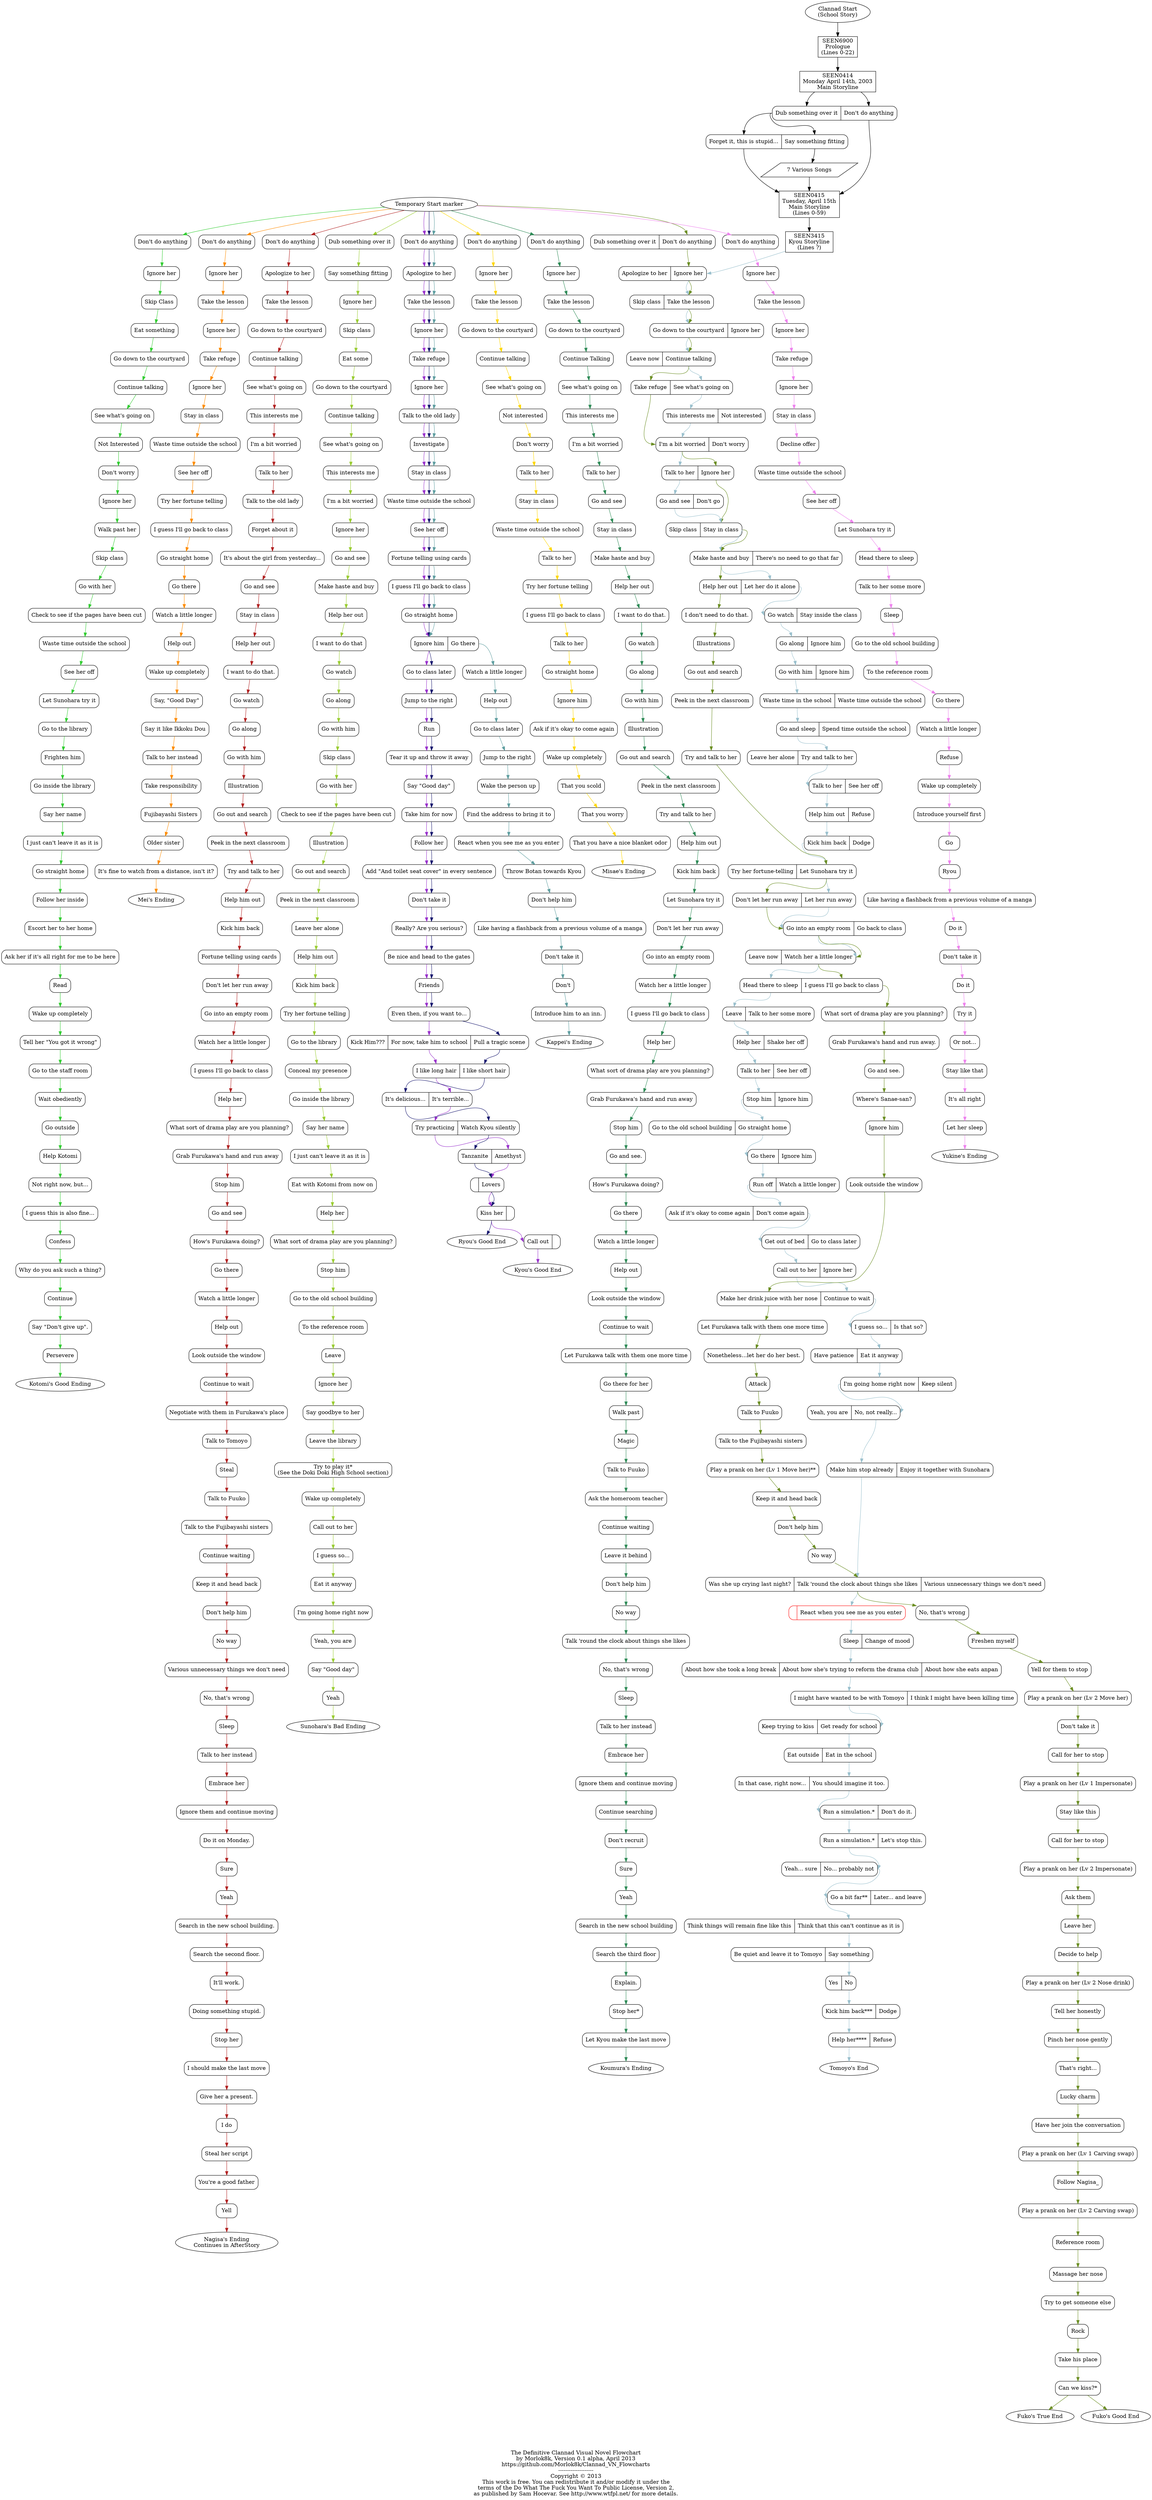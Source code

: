 /*
#######################################################################
#            DO WHAT THE FUCK YOU WANT TO PUBLIC LICENSE              #
#                    Version 2, December 2004                         #
#                                                                     #
# Copyright (C) 2004 Sam Hocevar <sam@hocevar.net>                    #
#                                                                     #
# Everyone is permitted to copy and distribute verbatim or modified   #
# copies of this license document, and changing it is allowed as long #
# as the name is changed.                                             #
#                                                                     #
#            DO WHAT THE FUCK YOU WANT TO PUBLIC LICENSE              #
#   TERMS AND CONDITIONS FOR COPYING, DISTRIBUTION AND MODIFICATION   #
#                                                                     #
#  0. You just DO WHAT THE FUCK YOU WANT TO.                          #
#                                                                     #
#######################################################################
*/
    
// The Definitive Clannad Visual Novel Flowchart
digraph Clannad{
    graph [ label = "\n\n\n\nThe Definitive Clannad Visual Novel Flowchart\nby Morlok8k, Version 0.1 alpha, April 2013\nhttps://github.com/Morlok8k/Clannad_VN_Flowcharts\n--------------------\nCopyright © 2013\nThis work is free. You can redistribute it and/or modify it under the\nterms of the Do What The Fuck You Want To Public License, Version 2,\nas published by Sam Hocevar. See http://www.wtfpl.net/ for more details." ];

    Start [label = "Clannad Start\n(School Story)"];
    SEEN6900_0 [shape = box, label = "SEEN6900\nPrologue\n(Lines 0-22)"];
    Start -> SEEN6900_0;
    SEEN0414 [shape = box, label = "SEEN0414\nMonday April 14th, 2003\nMain Storyline"];
    SEEN6900_0 -> SEEN0414;
    SEEN0414_q1 [shape = Mrecord, label = "<a1>Dub something over it|<a2>Don't do anything"];
    SEEN0414 -> SEEN0414_q1:a1;
    SEEN0414 -> SEEN0414_q1:a2;
    SEEN0414_q2 [shape = Mrecord, label = "<a1>Forget it, this is stupid...|<a2>Say something fitting"];
    SEEN0414_q1:a1 -> SEEN0414_q2:a1;
    SEEN0414_q1:a1 -> SEEN0414_q2:a2;
    SEEN0414_dub [shape = parallelogram, label = "7 Various Songs"];
    SEEN0414_q2:a2 -> SEEN0414_dub;
    SEEN0415_1 [shape = box, label = "SEEN0415\nTuesday, April 15th\nMain Storyline\n(Lines 0-59)"];
    SEEN0414_dub -> SEEN0415_1;
    SEEN0414_q2:a1 -> SEEN0415_1;
    SEEN0414_q1:a2 -> SEEN0415_1;
    SEEN3415 [shape = box, label = "SEEN3415\nKyou Storyline\n(Lines ?)"];  //TODO: verify lines
    SEEN0415_1 -> SEEN3415;
    
    
// tomoyo
    //April 15
    Tomoyo_1 [shape = Mrecord, label = "<a1>Apologize to her|<a2>Ignore her"];
    SEEN3415 -> Tomoyo_1:a2 [color = lightblue3];    //Tomoyo
    
    Tomoyo_2 [shape = Mrecord, label = "<a1>Skip class|<a2>Take the lesson"];
    Tomoyo_1:a2 -> Tomoyo_2:a2 [color = lightblue3];    //Tomoyo
    
    Tomoyo_3 [shape = Mrecord, label = "<a1>Go down to the courtyard|<a2>Ignore her"];
    Tomoyo_2:a2 -> Tomoyo_3:a1 [color = lightblue3];    //Tomoyo
    
    Tomoyo_4 [shape = Mrecord, label = "<a1>Leave now|<a2>Continue talking"];
    Tomoyo_3:a1 -> Tomoyo_4:a2 [color = lightblue3];    //Tomoyo
    
    Tomoyo_5 [shape = Mrecord, label = "<a1>Take refuge|<a2>See what's going on"];
    Tomoyo_4:a2 -> Tomoyo_5:a2 [color = lightblue3];    //Tomoyo
    
    Tomoyo_6 [shape = Mrecord, label = "<a1>This interests me|<a2>Not interested"];
    Tomoyo_5:a2 -> Tomoyo_6:a1 [color = lightblue3];    //Tomoyo
    
    Tomoyo_7 [shape = Mrecord, label = "<a1>I'm a bit worried|<a2>Don't worry"];
    Tomoyo_6:a1 -> Tomoyo_7:a1 [color = lightblue3];    //Tomoyo
    
    Tomoyo_8 [shape = Mrecord, label = "<a1>Talk to her|<a2>Ignore her"];
    Tomoyo_7:a1 -> Tomoyo_8:a1 [color = lightblue3];    //Tomoyo
    
    //April 16
    Tomoyo_9 [shape = Mrecord, label = "<a1>Go and see|<a2>Don't go"];
    Tomoyo_8:a1 -> Tomoyo_9:a1 [color = lightblue3];    //Tomoyo
    
    Tomoyo_10 [shape = Mrecord, label = "<a1>Skip class|<a2>Stay in class"];
    Tomoyo_9:a1 -> Tomoyo_10:a2 [color = lightblue3];    //Tomoyo
    
    Tomoyo_11 [shape = Mrecord, label = "<a1>Make haste and buy|<a2>There's no need to go that far"];
    Tomoyo_10:a2 -> Tomoyo_11:a1 [color = lightblue3];    //Tomoyo
    
    Tomoyo_12 [shape = Mrecord, label = "<a1>Help her out|<a2>Let her do it alone"];
    Tomoyo_11:a1 -> Tomoyo_12:a2 [color = lightblue3];    //Tomoyo
    
    //April 17
    Tomoyo_13 [shape = Mrecord, label = "<a1>Go watch|<a2>Stay inside the class"];
    Tomoyo_12:a2 -> Tomoyo_13:a1 [color = lightblue3];    //Tomoyo
    
    Tomoyo_14 [shape = Mrecord, label = "<a1>Go along|<a2>Ignore him"];
    Tomoyo_13:a1 -> Tomoyo_14:a1 [color = lightblue3];    //Tomoyo
    
    Tomoyo_15 [shape = Mrecord, label = "<a1>Go with him|<a2>Ignore him"];
    Tomoyo_14:a1 -> Tomoyo_15:a1 [color = lightblue3];    //Tomoyo
    
    Tomoyo_16 [shape = Mrecord, label = "<a1>Waste time in the school|<a2>Waste time outside the school"];
    Tomoyo_15:a1 -> Tomoyo_16:a1 [color = lightblue3];    //Tomoyo
    
    Tomoyo_17 [shape = Mrecord, label = "<a1>Go and sleep|<a2>Spend time outside the school"];
    Tomoyo_16:a1 -> Tomoyo_17:a1 [color = lightblue3];    //Tomoyo
    
    Tomoyo_18 [shape = Mrecord, label = "<a1>Leave her alone|<a2>Try and talk to her"];
    Tomoyo_17:a1 -> Tomoyo_18:a2 [color = lightblue3];    //Tomoyo
    
    Tomoyo_19 [shape = Mrecord, label = "<a1>Talk to her|<a2>See her off"];
    Tomoyo_18:a2 -> Tomoyo_19:a1 [color = lightblue3];    //Tomoyo
    
    //April 18
    Tomoyo_20 [shape = Mrecord, label = "<a1>Help him out|<a2>Refuse"];
    Tomoyo_19:a1 -> Tomoyo_20:a1 [color = lightblue3];    //Tomoyo
    
    Tomoyo_21 [shape = Mrecord, label = "<a1>Kick him back|<a2>Dodge"];
    Tomoyo_20:a1 -> Tomoyo_21:a1 [color = lightblue3];    //Tomoyo
    
    Tomoyo_22 [shape = Mrecord, label = "<a1>Try her fortune-telling|<a2>Let Sunohara try it"];
    Tomoyo_21:a1 -> Tomoyo_22:a2 [color = lightblue3];    //Tomoyo
    
    Tomoyo_23 [shape = Mrecord, label = "<a1>Don't let her run away|<a2>Let her run away"];
    Tomoyo_22:a2 -> Tomoyo_23:a2 [color = lightblue3];    //Tomoyo
    
    Tomoyo_24 [shape = Mrecord, label = "<a1>Go into an empty room|<a2>Go back to class"];
    Tomoyo_23:a2 -> Tomoyo_24:a1 [color = lightblue3];    //Tomoyo
    
    Tomoyo_25 [shape = Mrecord, label = "<a1>Leave now|<a2>Watch her a little longer"];
    Tomoyo_24:a1 -> Tomoyo_25:a2 [color = lightblue3];    //Tomoyo
    
    Tomoyo_26 [shape = Mrecord, label = "<a1>Head there to sleep|<a2>I guess I'll go back to class"];
    Tomoyo_25:a2 -> Tomoyo_26:a1 [color = lightblue3];    //Tomoyo
    
    Tomoyo_27 [shape = Mrecord, label = "<a1>Leave|<a2>Talk to her some more"];
    Tomoyo_26:a1 -> Tomoyo_27:a1 [color = lightblue3];    //Tomoyo
    
    Tomoyo_28 [shape = Mrecord, label = "<a1>Help her|<a2>Shake her off"];
    Tomoyo_27:a1 -> Tomoyo_28:a1 [color = lightblue3];    //Tomoyo
    
    Tomoyo_29 [shape = Mrecord, label = "<a1>Talk to her|<a2>See her off"];
    Tomoyo_28:a1 -> Tomoyo_29:a1 [color = lightblue3];    //Tomoyo
    
    //April 19
    Tomoyo_30 [shape = Mrecord, label = "<a1>Stop him|<a2>Ignore him"];
    Tomoyo_29:a1 -> Tomoyo_30:a1 [color = lightblue3];    //Tomoyo
    
    Tomoyo_31 [shape = Mrecord, label = "<a1>Go to the old school building|<a2>Go straight home"];
    Tomoyo_30:a1 -> Tomoyo_31:a2 [color = lightblue3];    //Tomoyo
    
    //April 20
    Tomoyo_32 [shape = Mrecord, label = "<a1>Go there|<a2>Ignore him"];
    Tomoyo_31:a2 -> Tomoyo_32:a1 [color = lightblue3];    //Tomoyo
    
    Tomoyo_33 [shape = Mrecord, label = "<a1>Run off|<a2>Watch a little longer"];
    Tomoyo_32:a1 -> Tomoyo_33:a1 [color = lightblue3];    //Tomoyo
    
    Tomoyo_34 [shape = Mrecord, label = "<a1>Ask if it's okay to come again|<a2>Don't come again"];
    Tomoyo_33:a1 -> Tomoyo_34:a2 [color = lightblue3];    //Tomoyo
    
    //April 21
    Tomoyo_35 [shape = Mrecord, label = "<a1>Get out of bed|<a2>Go to class later"];
    Tomoyo_34:a2 -> Tomoyo_35:a1 [color = lightblue3];    //Tomoyo
    
    Tomoyo_36 [shape = Mrecord, label = "<a1>Call out to her|<a2>Ignore her"];
    Tomoyo_35:a1 -> Tomoyo_36:a1 [color = lightblue3];    //Tomoyo
    
    Tomoyo_37 [shape = Mrecord, label = "<a1>Make her drink juice with her nose|<a2>Continue to wait"];
    Tomoyo_36:a1 -> Tomoyo_37:a2 [color = lightblue3];    //Tomoyo
    
    Tomoyo_38 [shape = Mrecord, label = "<a1>I guess so...|<a2>Is that so?"];
    Tomoyo_37:a2 -> Tomoyo_38:a1 [color = lightblue3];    //Tomoyo
    
    Tomoyo_39 [shape = Mrecord, label = "<a1>Have patience|<a2>Eat it anyway"];
    Tomoyo_38:a1 -> Tomoyo_39:a2 [color = lightblue3];    //Tomoyo
    
    //April 22
    Tomoyo_40 [shape = Mrecord, label = "<a1>I'm going home right now|<a2>Keep silent"];
    Tomoyo_39:a2 -> Tomoyo_40:a1 [color = lightblue3];    //Tomoyo
    
    Tomoyo_41 [shape = Mrecord, label = "<a1>Yeah, you are|<a2>No, not really..."];
    Tomoyo_40:a1 -> Tomoyo_41:a2 [color = lightblue3];    //Tomoyo
    
    Tomoyo_42 [shape = Mrecord, label = "<a1>Make him stop already|<a2>Enjoy it together with Sunohara"];
    Tomoyo_41:a2 -> Tomoyo_42:a1 [color = lightblue3];    //Tomoyo
    
    //April 23
    Tomoyo_43 [shape = Mrecord, label = "<a1>Was she up crying last night?|<a2>Talk 'round the clock about things she likes|<a3>Various unnecessary things we don't need"];
    Tomoyo_42:a1 -> Tomoyo_43:a2 [color = lightblue3];    //Tomoyo
    
    Tomoyo_44 [shape = Mrecord, label = "<a1>|<a2>React when you see me as you enter", color = red];    //TODO:  Finish this label...  Never seen it?
    Tomoyo_43:a2 -> Tomoyo_44:a2 [color = lightblue3];    //Tomoyo
    
    Tomoyo_45 [shape = Mrecord, label = "<a1>Sleep|<a2>Change of mood"];
    Tomoyo_44:a2 -> Tomoyo_45:a1 [color = lightblue3];    //Tomoyo
    
    Tomoyo_46 [shape = Mrecord, label = "<a1>About how she took a long break|<a2>About how she's trying to reform the drama club|<a3>About how she eats anpan"];
    Tomoyo_45:a1 -> Tomoyo_46:a2 [color = lightblue3];    //Tomoyo
    
    //April 24
    Tomoyo_47 [shape = Mrecord, label = "<a1>I might have wanted to be with Tomoyo|<a2>I think I might have been killing time"];
    Tomoyo_46:a2 -> Tomoyo_47:a1 [color = lightblue3];    //Tomoyo
    
    //April 25th
    Tomoyo_48 [shape = Mrecord, label = "<a1>Keep trying to kiss|<a2>Get ready for school"];
    Tomoyo_47:a1 -> Tomoyo_48:a2 [color = lightblue3];    //Tomoyo
    
    //April 26th
    Tomoyo_49 [shape = Mrecord, label = "<a1>Eat outside|<a2>Eat in the school"];
    Tomoyo_48:a2 -> Tomoyo_49:a2 [color = lightblue3];    //Tomoyo
    
    //May 2nd
    Tomoyo_50 [shape = Mrecord, label = "<a1>In that case, right now...|<a2>You should imagine it too."];
    Tomoyo_49:a2 -> Tomoyo_50:a2 [color = lightblue3];    //Tomoyo
    
    //May 3rd
    Tomoyo_51 [shape = Mrecord, label = "<a1>Run a simulation.*|<a2>Don't do it."];
    Tomoyo_50:a2 -> Tomoyo_51:a1 [color = lightblue3];    //Tomoyo
    
    Tomoyo_52 [shape = Mrecord, label = "<a1>Run a simulation.*|<a2>Let's stop this."];
    Tomoyo_51:a1 -> Tomoyo_52:a1 [color = lightblue3];    //Tomoyo
    
    Tomoyo_53 [shape = Mrecord, label = "<a1>Yeah... sure|<a2>No... probably not"];
    Tomoyo_52:a1 -> Tomoyo_53:a2 [color = lightblue3];    //Tomoyo
    
    //May 4
    Tomoyo_54 [shape = Mrecord, label = "<a1>Go a bit far**|<a2>Later... and leave"];
    Tomoyo_53:a2 -> Tomoyo_54:a1 [color = lightblue3];    //Tomoyo
    
    //May 5
    Tomoyo_55 [shape = Mrecord, label = "<a1>Think things will remain fine like this|<a2>Think that this can't continue as it is"];
    Tomoyo_54:a1 -> Tomoyo_55:a2 [color = lightblue3];    //Tomoyo
    
    //May 6
    Tomoyo_56 [shape = Mrecord, label = "<a1>Be quiet and leave it to Tomoyo|<a2>Say something"];
    Tomoyo_55:a2 -> Tomoyo_56:a2 [color = lightblue3];    //Tomoyo
    
    Tomoyo_57 [shape = Mrecord, label = "<a1>Yes|<a2>No"];
    Tomoyo_56:a2 -> Tomoyo_57:a2 [color = lightblue3];    //Tomoyo
    
    //May 11
    Tomoyo_58 [shape = Mrecord, label = "<a1>Kick him back***|<a2>Dodge"];
    Tomoyo_57:a2 -> Tomoyo_58:a1 [color = lightblue3];    //Tomoyo
    
    Tomoyo_59 [shape = Mrecord, label = "<a1>Help her****|<a2>Refuse"];
    Tomoyo_58:a1 -> Tomoyo_59:a1 [color = lightblue3];    //Tomoyo
    
    TOMOYO_END [label = "Tomoyo's End"];
    Tomoyo_59:a1 -> TOMOYO_END [color = lightblue3];    //Tomoyo
    
    
    
    Start0 [label = "Temporary Start marker"];
    
    
    
    Fuko_1 [shape = Mrecord, label = "<a1>Dub something over it|<a2>Don't do anything"];
    Start0 -> Fuko_1:a2 [color = olivedrab];    //Fuko
    
    //Fuko_2 [shape = Mrecord, label = "<a1>Apologize to her|<a2>Ignore her"];
    Fuko_1:a2 -> Tomoyo_1:a2 [color = olivedrab];    //Fuko
    
    //Fuko_3 [shape = Mrecord, label = "<a>Take the lesson"];
    Tomoyo_1:a2 -> Tomoyo_2:a2 [color = olivedrab];    //Fuko
    
    //Fuko_4 [shape = Mrecord, label = "<a>Go down to the courtyard"];
    Tomoyo_2:a2 -> Tomoyo_3:a1 [color = olivedrab];    //Fuko
    
    //Fuko_5 [shape = Mrecord, label = "<a>Continue talking"];
    Tomoyo_3:a1 -> Tomoyo_4:a2 [color = olivedrab];    //Fuko
    
    //Fuko_6 [shape = Mrecord, label = "<a>Take refuge"];
    Tomoyo_4:a2 -> Tomoyo_5:a1 [color = olivedrab];    //Fuko
    
    //Fuko_7 [shape = Mrecord, label = "<a>I'm a bit worried"];
    Tomoyo_5:a1 -> Tomoyo_7:a1 [color = olivedrab];    //Fuko
    
    //Fuko_8 [shape = Mrecord, label = "<a>Ignore her"];
    Tomoyo_7:a1 -> Tomoyo_8:a2 [color = olivedrab];    //Fuko
    
    //Fuko_9 [shape = Mrecord, label = "<a>Stay in class"];
    Tomoyo_8:a2 -> Tomoyo_10:a2 [color = olivedrab];    //Fuko
    
    //Fuko_10 [shape = Mrecord, label = "<a>Make haste and buy"];
    Tomoyo_10:a2 -> Tomoyo_11:a1 [color = olivedrab];    //Fuko
    
    //Fuko_11 [shape = Mrecord, label = "<a>Help her out"];
    Tomoyo_11:a1 -> Tomoyo_12:a1 [color = olivedrab];    //Fuko
    
    Fuko_12 [shape = Mrecord, label = "<a>I don't need to do that."];
    Tomoyo_12:a1 -> Fuko_12:a [color = olivedrab];    //Fuko
    
    Fuko_13 [shape = Mrecord, label = "<a>Illustrations"];
    Fuko_12:a -> Fuko_13:a [color = olivedrab];    //Fuko
    
    Fuko_14 [shape = Mrecord, label = "<a>Go out and search"];
    Fuko_13:a -> Fuko_14:a [color = olivedrab];    //Fuko
    
    Fuko_15 [shape = Mrecord, label = "<a>Peek in the next classroom"];
    Fuko_14:a -> Fuko_15:a [color = olivedrab];    //Fuko
    
    Fuko_16 [shape = Mrecord, label = "<a>Try and talk to her"];
    Fuko_15:a -> Fuko_16:a [color = olivedrab];    //Fuko
    
    //Fuko_17 [shape = Mrecord, label = "<a>Let Sunohara try it"];		//Tomoyo_22
    Fuko_16:a -> Tomoyo_22:a2 [color = olivedrab];    //Fuko
    
    //Fuko_18 [shape = Mrecord, label = "<a>Don't let her run away"];
    Tomoyo_22:a2 -> Tomoyo_23:a1 [color = olivedrab];    //Fuko
    
    //Fuko_19 [shape = Mrecord, label = "<a>Go into an empty room"];
    Tomoyo_23:a1 -> Tomoyo_24:a1 [color = olivedrab];    //Fuko
    
    //Fuko_20 [shape = Mrecord, label = "<a>Watch her a little longer"];
    Tomoyo_24:a1 -> Tomoyo_25:a2 [color = olivedrab];    //Fuko
    
    //Fuko_21 [shape = Mrecord, label = "<a>I guess I'll go back to class"];
    Tomoyo_25:a2 -> Tomoyo_26:a2 [color = olivedrab];    //Fuko
    
    Fuko_22 [shape = Mrecord, label = "<a>What sort of drama play are you planning?"];
    Tomoyo_26:a2 -> Fuko_22:a [color = olivedrab];    //Fuko
    
    Fuko_23 [shape = Mrecord, label = "<a>Grab Furukawa's hand and run away."];
    Fuko_22:a -> Fuko_23:a [color = olivedrab];    //Fuko
    
    Fuko_24 [shape = Mrecord, label = "<a>Go and see."];
    Fuko_23:a -> Fuko_24:a [color = olivedrab];    //Fuko
    
    Fuko_25 [shape = Mrecord, label = "<a>Where's Sanae-san?"];
    Fuko_24:a -> Fuko_25:a [color = olivedrab];    //Fuko
    
    Fuko_26 [shape = Mrecord, label = "<a>Ignore him"];
    Fuko_25:a -> Fuko_26:a [color = olivedrab];    //Fuko
    
    Fuko_27 [shape = Mrecord, label = "<a>Look outside the window"];
    Fuko_26:a -> Fuko_27:a [color = olivedrab];    //Fuko
    
    //Fuko_28 [shape = Mrecord, label = "<a>Make her drink juice with her nose"];    //Tomoyo_37
    Fuko_27:a -> Tomoyo_37:a1 [color = olivedrab];    //Fuko
    
    Fuko_29 [shape = Mrecord, label = "<a>Let Furukawa talk with them one more time"];
    Tomoyo_37:a1 -> Fuko_29:a [color = olivedrab];    //Fuko
    
    Fuko_30 [shape = Mrecord, label = "<a>Nonetheless...let her do her best."];
    Fuko_29:a -> Fuko_30:a [color = olivedrab];    //Fuko
    
    Fuko_31 [shape = Mrecord, label = "<a>Attack"];
    Fuko_30:a -> Fuko_31:a [color = olivedrab];    //Fuko
    
    Fuko_32 [shape = Mrecord, label = "<a>Talk to Fuuko"];
    Fuko_31:a -> Fuko_32:a [color = olivedrab];    //Fuko
    
    Fuko_33 [shape = Mrecord, label = "<a>Talk to the Fujibayashi sisters"];
    Fuko_32:a -> Fuko_33:a [color = olivedrab];    //Fuko
    
    Fuko_34 [shape = Mrecord, label = "<a>Play a prank on her (Lv 1 Move her)**"];
    Fuko_33:a -> Fuko_34:a [color = olivedrab];    //Fuko
    
    Fuko_35 [shape = Mrecord, label = "<a>Keep it and head back"];
    Fuko_34:a -> Fuko_35:a [color = olivedrab];    //Fuko
    
    Fuko_36 [shape = Mrecord, label = "<a>Don't help him"];
    Fuko_35:a -> Fuko_36:a [color = olivedrab];    //Fuko
    
    Fuko_37 [shape = Mrecord, label = "<a>No way"];
    Fuko_36:a -> Fuko_37:a [color = olivedrab];    //Fuko
    
    //Fuko_38 [shape = Mrecord, label = "<a>Talk 'round the clock about things she likes"];    //Tomoyo_43
    Fuko_37:a -> Tomoyo_43:a2 [color = olivedrab];    //Fuko
    
    Fuko_39 [shape = Mrecord, label = "<a>No, that's wrong"];
    Tomoyo_43:a2 -> Fuko_39:a [color = olivedrab];    //Fuko
    
    Fuko_40 [shape = Mrecord, label = "<a>Freshen myself"];
    Fuko_39:a -> Fuko_40:a [color = olivedrab];    //Fuko
    
    Fuko_41 [shape = Mrecord, label = "<a>Yell for them to stop"];
    Fuko_40:a -> Fuko_41:a [color = olivedrab];    //Fuko
    
    Fuko_42 [shape = Mrecord, label = "<a>Play a prank on her (Lv 2 Move her)"];
    Fuko_41:a -> Fuko_42:a [color = olivedrab];    //Fuko
    
    Fuko_43 [shape = Mrecord, label = "<a>Don't take it"];
    Fuko_42:a -> Fuko_43:a [color = olivedrab];    //Fuko
    
    Fuko_44 [shape = Mrecord, label = "<a>Call for her to stop"];
    Fuko_43:a -> Fuko_44:a [color = olivedrab];    //Fuko
    
    Fuko_45 [shape = Mrecord, label = "<a>Play a prank on her (Lv 1 Impersonate)"];
    Fuko_44:a -> Fuko_45:a [color = olivedrab];    //Fuko
    
    Fuko_46 [shape = Mrecord, label = "<a>Stay like this"];
    Fuko_45:a -> Fuko_46:a [color = olivedrab];    //Fuko
    
    Fuko_47 [shape = Mrecord, label = "<a>Call for her to stop"];
    Fuko_46:a -> Fuko_47:a [color = olivedrab];    //Fuko
    
    Fuko_48 [shape = Mrecord, label = "<a>Play a prank on her (Lv 2 Impersonate)"];
    Fuko_47:a -> Fuko_48:a [color = olivedrab];    //Fuko
    
    Fuko_49 [shape = Mrecord, label = "<a>Ask them"];
    Fuko_48:a -> Fuko_49:a [color = olivedrab];    //Fuko
    
    Fuko_50 [shape = Mrecord, label = "<a>Leave her"];
    Fuko_49:a -> Fuko_50:a [color = olivedrab];    //Fuko
    
    Fuko_51 [shape = Mrecord, label = "<a>Decide to help"];
    Fuko_50:a -> Fuko_51:a [color = olivedrab];    //Fuko
    
    Fuko_52 [shape = Mrecord, label = "<a>Play a prank on her (Lv 2 Nose drink)"];
    Fuko_51:a -> Fuko_52:a [color = olivedrab];    //Fuko
    
    Fuko_53 [shape = Mrecord, label = "<a>Tell her honestly"];
    Fuko_52:a -> Fuko_53:a [color = olivedrab];    //Fuko
    
    Fuko_54 [shape = Mrecord, label = "<a>Pinch her nose gently"];
    Fuko_53:a -> Fuko_54:a [color = olivedrab];    //Fuko
    
    Fuko_55 [shape = Mrecord, label = "<a>That's right..."];
    Fuko_54:a -> Fuko_55:a [color = olivedrab];    //Fuko
    
    Fuko_56 [shape = Mrecord, label = "<a>Lucky charm"];
    Fuko_55:a -> Fuko_56:a [color = olivedrab];    //Fuko
    
    Fuko_57 [shape = Mrecord, label = "<a>Have her join the conversation"];
    Fuko_56:a -> Fuko_57:a [color = olivedrab];    //Fuko
    
    Fuko_58 [shape = Mrecord, label = "<a>Play a prank on her (Lv 1 Carving swap)"];
    Fuko_57:a -> Fuko_58:a [color = olivedrab];    //Fuko
    
    Fuko_59 [shape = Mrecord, label = "<a>Follow Nagisa_"];
    Fuko_58:a -> Fuko_59:a [color = olivedrab];    //Fuko
    
    Fuko_60 [shape = Mrecord, label = "<a>Play a prank on her (Lv 2 Carving swap)"];
    Fuko_59:a -> Fuko_60:a [color = olivedrab];    //Fuko
    
    Fuko_61 [shape = Mrecord, label = "<a>Reference room"];
    Fuko_60:a -> Fuko_61:a [color = olivedrab];    //Fuko
    
    Fuko_62 [shape = Mrecord, label = "<a>Massage her nose"];
    Fuko_61:a -> Fuko_62:a [color = olivedrab];    //Fuko
    
    Fuko_63 [shape = Mrecord, label = "<a>Try to get someone else"];
    Fuko_62:a -> Fuko_63:a [color = olivedrab];    //Fuko
    
    Fuko_64 [shape = Mrecord, label = "<a>Rock"];
    Fuko_63:a -> Fuko_64:a [color = olivedrab];    //Fuko
    
    Fuko_65 [shape = Mrecord, label = "<a>Take his place"];
    Fuko_64:a -> Fuko_65:a [color = olivedrab];    //Fuko
    
    Fuko_66 [shape = Mrecord, label = "<a>Can we kiss?*"];
    Fuko_65:a -> Fuko_66:a [color = olivedrab];    //Fuko
    
    FUKO_TRUE_END [ label = "Fuko's True End"];
    FUKO_GOOD_END [ label = "Fuko's Good End"];
    Fuko_66:a -> FUKO_TRUE_END [color = olivedrab];    //Fuko
    Fuko_66:a -> FUKO_GOOD_END [color = olivedrab];    //Fuko
   
    
    
    Kyou_Ryou_1 [shape = Mrecord, label = "<a>Don't do anything"];
    Start0 -> Kyou_Ryou_1:a [color = darkorchid];    //Kyou
    Start0 -> Kyou_Ryou_1:a [color = midnightblue];    //Ryou
    Start0 -> Kyou_Ryou_1:a [color = cadetblue];    //Kappei
    
    Kyou_Ryou_2 [shape = Mrecord, label = "<a>Apologize to her"];
    Kyou_Ryou_1:a -> Kyou_Ryou_2:a [color = darkorchid];    //Kyou
    Kyou_Ryou_1:a -> Kyou_Ryou_2:a [color = midnightblue];    //Ryou
    Kyou_Ryou_1:a -> Kyou_Ryou_2:a [color = cadetblue];    //Kappei
    
    Kyou_Ryou_3 [shape = Mrecord, label = "<a>Take the lesson"];
    Kyou_Ryou_2:a -> Kyou_Ryou_3:a [color = darkorchid];    //Kyou
    Kyou_Ryou_2:a -> Kyou_Ryou_3:a [color = midnightblue];    //Ryou
    Kyou_Ryou_2:a -> Kyou_Ryou_3:a [color = cadetblue];    //Kappei
    
    Kyou_Ryou_4 [shape = Mrecord, label = "<a>Ignore her"];
    Kyou_Ryou_3:a -> Kyou_Ryou_4:a [color = darkorchid];    //Kyou
    Kyou_Ryou_3:a -> Kyou_Ryou_4:a [color = midnightblue];    //Ryou
    Kyou_Ryou_3:a -> Kyou_Ryou_4:a [color = cadetblue];    //Kappei
    
    Kyou_Ryou_5 [shape = Mrecord, label = "<a>Take refuge"];
    Kyou_Ryou_4:a -> Kyou_Ryou_5:a [color = darkorchid];    //Kyou
    Kyou_Ryou_4:a -> Kyou_Ryou_5:a [color = midnightblue];    //Ryou
    Kyou_Ryou_4:a -> Kyou_Ryou_5:a [color = cadetblue];    //Kappei
    
    Kyou_Ryou_6 [shape = Mrecord, label = "<a>Ignore her"];
    Kyou_Ryou_5:a -> Kyou_Ryou_6:a [color = darkorchid];    //Kyou
    Kyou_Ryou_5:a -> Kyou_Ryou_6:a [color = midnightblue];    //Ryou
    Kyou_Ryou_5:a -> Kyou_Ryou_6:a [color = cadetblue];    //Kappei
    
    Kyou_Ryou_7 [shape = Mrecord, label = "<a>Talk to the old lady"];
    Kyou_Ryou_6:a -> Kyou_Ryou_7:a [color = darkorchid];    //Kyou
    Kyou_Ryou_6:a -> Kyou_Ryou_7:a [color = midnightblue];    //Ryou
    Kyou_Ryou_6:a -> Kyou_Ryou_7:a [color = cadetblue];    //Kappei
    
    Kyou_Ryou_8 [shape = Mrecord, label = "<a>Investigate"];
    Kyou_Ryou_7:a -> Kyou_Ryou_8:a [color = darkorchid];    //Kyou
    Kyou_Ryou_7:a -> Kyou_Ryou_8:a [color = midnightblue];    //Ryou
    Kyou_Ryou_7:a -> Kyou_Ryou_8:a [color = cadetblue];    //Kappei
    

    Kyou_Ryou_9 [shape = Mrecord, label = "<a>Stay in class"];
    Kyou_Ryou_8:a -> Kyou_Ryou_9:a [color = darkorchid];    //Kyou
    Kyou_Ryou_8:a -> Kyou_Ryou_9:a [color = midnightblue];    //Ryou
    Kyou_Ryou_8:a -> Kyou_Ryou_9:a [color = cadetblue];    //Kappei
    
    Kyou_Ryou_10 [shape = Mrecord, label = "<a>Waste time outside the school"];
    Kyou_Ryou_9:a -> Kyou_Ryou_10:a [color = darkorchid];    //Kyou
    Kyou_Ryou_9:a -> Kyou_Ryou_10:a [color = midnightblue];    //Ryou
    Kyou_Ryou_9:a -> Kyou_Ryou_10:a [color = cadetblue];    //Kappei
    
    Kyou_Ryou_11 [shape = Mrecord, label = "<a>See her off"];
    Kyou_Ryou_10:a -> Kyou_Ryou_11:a [color = darkorchid];    //Kyou
    Kyou_Ryou_10:a -> Kyou_Ryou_11:a [color = midnightblue];    //Ryou
    Kyou_Ryou_10:a -> Kyou_Ryou_11:a [color = cadetblue];    //Kappei
    
    Kyou_Ryou_12 [shape = Mrecord, label = "<a>Fortune telling using cards"];
    Kyou_Ryou_11:a -> Kyou_Ryou_12:a [color = darkorchid];    //Kyou
    Kyou_Ryou_11:a -> Kyou_Ryou_12:a [color = midnightblue];    //Ryou
    Kyou_Ryou_11:a -> Kyou_Ryou_12:a [color = cadetblue];    //Kappei
    
    Kyou_Ryou_13 [shape = Mrecord, label = "<a>I guess I'll go back to class"];
    Kyou_Ryou_12:a -> Kyou_Ryou_13:a [color = darkorchid];    //Kyou
    Kyou_Ryou_12:a -> Kyou_Ryou_13:a [color = midnightblue];    //Ryou
    Kyou_Ryou_12:a -> Kyou_Ryou_13:a [color = cadetblue];    //Kappei
    
    Kyou_Ryou_14 [shape = Mrecord, label = "<a>Go straight home"];
    Kyou_Ryou_13:a -> Kyou_Ryou_14:a [color = darkorchid];    //Kyou
    Kyou_Ryou_13:a -> Kyou_Ryou_14:a [color = midnightblue];    //Ryou
    Kyou_Ryou_13:a -> Kyou_Ryou_14:a [color = cadetblue];    //Kappei
    
    Kyou_Ryou_15 [shape = Mrecord, label = "<a>Ignore him|<aa>Go there"];
    Kyou_Ryou_14:a -> Kyou_Ryou_15:a [color = darkorchid];    //Kyou
    Kyou_Ryou_14:a -> Kyou_Ryou_15:a [color = midnightblue];    //Ryou
    Kyou_Ryou_14:a -> Kyou_Ryou_15:a [color = cadetblue];    //Kappei
    
    
    
    Kyou_Ryou_16 [shape = Mrecord, label = "<a>Go to class later"];
    Kyou_Ryou_15:a -> Kyou_Ryou_16:a [color = darkorchid];    //Kyou
    Kyou_Ryou_15:a -> Kyou_Ryou_16:a [color = midnightblue];    //Ryou
    
    Kyou_Ryou_17 [shape = Mrecord, label = "<a>Jump to the right"];
    Kyou_Ryou_16:a -> Kyou_Ryou_17:a [color = darkorchid];    //Kyou
    Kyou_Ryou_16:a -> Kyou_Ryou_17:a [color = midnightblue];    //Ryou
    
    Kyou_Ryou_18 [shape = Mrecord, label = "<a>Run"];
    Kyou_Ryou_17:a -> Kyou_Ryou_18:a [color = darkorchid];    //Kyou
    Kyou_Ryou_17:a -> Kyou_Ryou_18:a [color = midnightblue];    //Ryou
    
    Kyou_Ryou_19 [shape = Mrecord, label = "<a>Tear it up and throw it away"];
    Kyou_Ryou_18:a -> Kyou_Ryou_19:a [color = darkorchid];    //Kyou
    Kyou_Ryou_18:a -> Kyou_Ryou_19:a [color = midnightblue];    //Ryou
    
    Kyou_Ryou_20 [shape = Mrecord, label = "<a>Say \"Good day\""];
    Kyou_Ryou_19:a -> Kyou_Ryou_20:a [color = darkorchid];    //Kyou
    Kyou_Ryou_19:a -> Kyou_Ryou_20:a [color = midnightblue];    //Ryou
    
    Kyou_Ryou_21 [shape = Mrecord, label = "<a>Take him for now"];
    Kyou_Ryou_20:a -> Kyou_Ryou_21:a [color = darkorchid];    //Kyou
    Kyou_Ryou_20:a -> Kyou_Ryou_21:a [color = midnightblue];    //Ryou
    
    Kyou_Ryou_22 [shape = Mrecord, label = "<a>Follow her"];
    Kyou_Ryou_21:a -> Kyou_Ryou_22:a [color = darkorchid];    //Kyou
    Kyou_Ryou_21:a -> Kyou_Ryou_22:a [color = midnightblue];    //Ryou
    
    Kyou_Ryou_23 [shape = Mrecord, label = "<a>Add \"And toilet seat cover\" in every sentence"];
    Kyou_Ryou_22:a -> Kyou_Ryou_23:a [color = darkorchid];    //Kyou
    Kyou_Ryou_22:a -> Kyou_Ryou_23:a [color = midnightblue];    //Ryou
    
    Kyou_Ryou_24 [shape = Mrecord, label = "<a>Don't take it"];
    Kyou_Ryou_23:a -> Kyou_Ryou_24:a [color = darkorchid];    //Kyou
    Kyou_Ryou_23:a -> Kyou_Ryou_24:a [color = midnightblue];    //Ryou
    
    Kyou_Ryou_25 [shape = Mrecord, label = "<a>Really? Are you serious?"];
    Kyou_Ryou_24:a -> Kyou_Ryou_25:a [color = darkorchid];    //Kyou
    Kyou_Ryou_24:a -> Kyou_Ryou_25:a [color = midnightblue];    //Ryou
    
    Kyou_Ryou_26 [shape = Mrecord, label = "<a>Be nice and head to the gates"];
    Kyou_Ryou_25:a -> Kyou_Ryou_26:a [color = darkorchid];    //Kyou
    Kyou_Ryou_25:a -> Kyou_Ryou_26:a [color = midnightblue];    //Ryou
    
    Kyou_Ryou_27 [shape = Mrecord, label = "<a>Friends"];
    Kyou_Ryou_26:a -> Kyou_Ryou_27:a [color = darkorchid];    //Kyou
    Kyou_Ryou_26:a -> Kyou_Ryou_27:a [color = midnightblue];    //Ryou
    
    Kyou_Ryou_28 [shape = Mrecord, label = "<a>Even then, if you want to..."];
    Kyou_Ryou_27:a -> Kyou_Ryou_28:a [color = darkorchid];    //Kyou
    Kyou_Ryou_27:a -> Kyou_Ryou_28:a [color = midnightblue];    //Ryou
    
    Kyou_Ryou_29 [shape = Mrecord, label = "<a1>Kick Him???|<a2>For now, take him to school|<a3>Pull a tragic scene"];    //TODO: verify
    Kyou_Ryou_28:a -> Kyou_Ryou_29:a2 [color = darkorchid];    //Kyou
    Kyou_Ryou_28:a -> Kyou_Ryou_29:a3 [color = midnightblue];    //Ryou
    
    
    Kyou_1 [shape = Mrecord, label = "<a1>I like long hair|<a2>I like short hair"];
    Kyou_Ryou_29:a2 -> Kyou_1:a1 [color = darkorchid];    //Kyou
    Kyou_Ryou_29:a3 -> Kyou_1:a2 [color = midnightblue];    //Ryou

    Kyou_2 [shape = Mrecord, label = "<a1>It's delicious...|<a2>It's terrible..."];
    Kyou_1:a1 -> Kyou_2:a2 [color = darkorchid];    //Kyou
    Kyou_1:a2 -> Kyou_2:a1 [color = midnightblue];    //Ryou
    
    Kyou_3 [shape = Mrecord, label = "<a1>Try practicing|<a2>Watch Kyou silently"];
    Kyou_2:a2 -> Kyou_3:a1 [color = darkorchid];    //Kyou
    Kyou_2:a1 -> Kyou_3:a2 [color = midnightblue];    //Ryou
    
    Kyou_4 [shape = Mrecord, label = "<a1>Tanzanite|<a2>Amethyst"];
    Kyou_3:a1 -> Kyou_4:a2 [color = darkorchid];    //Kyou
    Kyou_3:a2 -> Kyou_4:a1 [color = midnightblue];    //Ryou
    
    Kyou_5 [shape = Mrecord, label = "<a1>|<a2>Lovers"];
    Kyou_4:a2 -> Kyou_5:a2 [color = darkorchid];    //Kyou
    Kyou_4:a1 -> Kyou_5:a2 [color = midnightblue];    //Ryou
    
    Kyou_6 [shape = Mrecord, label = "<a1>Kiss her|<a2>"];
    Kyou_5:a2 -> Kyou_6:a1 [color = darkorchid];    //Kyou
    Kyou_5:a2 -> Kyou_6:a1 [color = midnightblue];    //Ryou
    
    Kyou_7 [shape = Mrecord, label = "<a1>Call out|<a2>"];
    Kyou_6:a1 -> Kyou_7:a1 [color = darkorchid];    //Kyou
    
    RYOU_GOOD_END [label = "Ryou's Good End"];
    KYOU_GOOD_END [label = "Kyou's Good End"];
    
    Kyou_7:a1 -> KYOU_GOOD_END [color = darkorchid];    //Kyou
    Kyou_6:a1 -> RYOU_GOOD_END [color = midnightblue];    //Ryou
    
    
    Kappei_16 [shape = Mrecord, label = "<a>Watch a little longer"];
    Kyou_Ryou_15:aa -> Kappei_16:a [color = cadetblue];    //Kappei
    
    Kappei_17 [shape = Mrecord, label = "<a>Help out"];
    Kappei_16:a -> Kappei_17:a [color = cadetblue];    //Kappei
    
    Kappei_18 [shape = Mrecord, label = "<a>Go to class later"];
    Kappei_17:a -> Kappei_18:a [color = cadetblue];    //Kappei
    
    Kappei_19 [shape = Mrecord, label = "<a>Jump to the right"];
    Kappei_18:a -> Kappei_19:a [color = cadetblue];    //Kappei
    
    Kappei_20 [shape = Mrecord, label = "<a>Wake the person up"];
    Kappei_19:a -> Kappei_20:a [color = cadetblue];    //Kappei
    
    Kappei_21 [shape = Mrecord, label = "<a>Find the address to bring it to"];
    Kappei_20:a -> Kappei_21:a [color = cadetblue];    //Kappei
    
    Kappei_22 [shape = Mrecord, label = "<a>React when you see me as you enter"];
    Kappei_21:a -> Kappei_22:a [color = cadetblue];    //Kappei
    
    Kappei_23 [shape = Mrecord, label = "<a>Throw Botan towards Kyou"];
    Kappei_22:a -> Kappei_23:a [color = cadetblue];    //Kappei
    
    Kappei_24 [shape = Mrecord, label = "<a>Don't help him"];
    Kappei_23:a -> Kappei_24:a [color = cadetblue];    //Kappei

    Kappei_25 [shape = Mrecord, label = "<a>Like having a flashback from a previous volume of a manga"];
    Kappei_24:a -> Kappei_25:a [color = cadetblue];    //Kappei

    Kappei_26 [shape = Mrecord, label = "<a>Don't take it"];
    Kappei_25:a -> Kappei_26:a [color = cadetblue];    //Kappei

    Kappei_27 [shape = Mrecord, label = "<a>Don't"];
    Kappei_26:a -> Kappei_27:a [color = cadetblue];    //Kappei

    Kappei_28 [shape = Mrecord, label = "<a>Introduce him to an inn."];
    Kappei_27:a -> Kappei_28:a [color = cadetblue];    //Kappei

    Kappei_END [label = "Kappei's Ending"];
    Kappei_28:a -> Kappei_END [color = cadetblue];    //Kappei

    

    
    
    
    Misae_1 [shape = Mrecord, label = "<a>Don't do anything"];
    Start0 -> Misae_1:a [color = gold];    //Misae
    
    Misae_2 [shape = Mrecord, label = "<a>Ignore her"];
    Misae_1:a -> Misae_2:a [color = gold];    //Misae
    
    Misae_3 [shape = Mrecord, label = "<a>Take the lesson"];
    Misae_2:a -> Misae_3:a [color = gold];    //Misae
    
    Misae_4 [shape = Mrecord, label = "<a>Go down to the courtyard"];
    Misae_3:a -> Misae_4:a [color = gold];    //Misae
    
    Misae_5 [shape = Mrecord, label = "<a>Continue talking"];
    Misae_4:a -> Misae_5:a [color = gold];    //Misae
    
    Misae_6 [shape = Mrecord, label = "<a>See what's going on"];
    Misae_5:a -> Misae_6:a [color = gold];    //Misae
    
    Misae_7 [shape = Mrecord, label = "<a>Not interested"];
    Misae_6:a -> Misae_7:a [color = gold];    //Misae
    
    Misae_8 [shape = Mrecord, label = "<a>Don't worry"];
    Misae_7:a -> Misae_8:a [color = gold];    //Misae
    
    Misae_9 [shape = Mrecord, label = "<a>Talk to her"];
    Misae_8:a -> Misae_9:a [color = gold];    //Misae
    
    Misae_10 [shape = Mrecord, label = "<a>Stay in class"];
    Misae_9:a -> Misae_10:a [color = gold];    //Misae
    
    Misae_11 [shape = Mrecord, label = "<a>Waste time outside the school"];
    Misae_10:a -> Misae_11:a [color = gold];    //Misae
    
    Misae_12 [shape = Mrecord, label = "<a>Talk to her"];
    Misae_11:a -> Misae_12:a [color = gold];    //Misae
    
    Misae_13 [shape = Mrecord, label = "<a>Try her fortune telling"];
    Misae_12:a -> Misae_13:a [color = gold];    //Misae
    
    Misae_14 [shape = Mrecord, label = "<a>I guess I'll go back to class"];
    Misae_13:a -> Misae_14:a [color = gold];    //Misae
    
    Misae_15 [shape = Mrecord, label = "<a>Talk to her"];
    Misae_14:a -> Misae_15:a [color = gold];    //Misae
    
    Misae_16 [shape = Mrecord, label = "<a>Go straight home"];
    Misae_15:a -> Misae_16:a [color = gold];    //Misae
    
    Misae_17 [shape = Mrecord, label = "<a>Ignore him"];
    Misae_16:a -> Misae_17:a [color = gold];    //Misae
    
    Misae_18 [shape = Mrecord, label = "<a>Ask if it's okay to come again"];
    Misae_17:a -> Misae_18:a [color = gold];    //Misae
    
    Misae_19 [shape = Mrecord, label = "<a>Wake up completely"];
    Misae_18:a -> Misae_19:a [color = gold];    //Misae
    
    Misae_20 [shape = Mrecord, label = "<a>That you scold"];
    Misae_19:a -> Misae_20:a [color = gold];    //Misae
    
    Misae_21 [shape = Mrecord, label = "<a>That you worry"];
    Misae_20:a -> Misae_21:a [color = gold];    //Misae
    
    Misae_22 [shape = Mrecord, label = "<a>That you have a nice blanket odor"];
    Misae_21:a -> Misae_22:a [color = gold];    //Misae
    
    Misae_END [label = "Misae's Ending"];
    Misae_22:a -> Misae_END [color = gold];    //Misae
    
    
    
    
    
    Koumura_1 [shape = Mrecord, label = "<a>Don't do anything"];
    Start0 -> Koumura_1:a [color = seagreen];    //Koumura
    
    Koumura_2 [shape = Mrecord, label = "<a>Ignore her"];
    Koumura_1:a -> Koumura_2:a [color = seagreen];    //Koumura
    
    Koumura_3 [shape = Mrecord, label = "<a>Take the lesson"];
    Koumura_2:a -> Koumura_3:a [color = seagreen];    //Koumura
    
    Koumura_4 [shape = Mrecord, label = "<a>Go down to the courtyard"];
    Koumura_3:a -> Koumura_4:a [color = seagreen];    //Koumura
    
    Koumura_5 [shape = Mrecord, label = "<a>Continue Talking"];
    Koumura_4:a -> Koumura_5:a [color = seagreen];    //Koumura
    
    Koumura_6 [shape = Mrecord, label = "<a>See what's going on"];
    Koumura_5:a -> Koumura_6:a [color = seagreen];    //Koumura
    
    Koumura_7 [shape = Mrecord, label = "<a>This interests me"];
    Koumura_6:a -> Koumura_7:a [color = seagreen];    //Koumura
    
    Koumura_8 [shape = Mrecord, label = "<a>I'm a bit worried"];
    Koumura_7:a -> Koumura_8:a [color = seagreen];    //Koumura
    
    Koumura_9 [shape = Mrecord, label = "<a>Talk to her"];
    Koumura_8:a -> Koumura_9:a [color = seagreen];    //Koumura
    
    Koumura_10 [shape = Mrecord, label = "<a>Go and see"];
    Koumura_9:a -> Koumura_10:a [color = seagreen];    //Koumura
    
    Koumura_11 [shape = Mrecord, label = "<a>Stay in class"];
    Koumura_10:a -> Koumura_11:a [color = seagreen];    //Koumura
    
    Koumura_12 [shape = Mrecord, label = "<a>Make haste and buy"];
    Koumura_11:a -> Koumura_12:a [color = seagreen];    //Koumura
    
    Koumura_13 [shape = Mrecord, label = "<a>Help her out"];
    Koumura_12:a -> Koumura_13:a [color = seagreen];    //Koumura
    
    Koumura_14 [shape = Mrecord, label = "<a>I want to do that."];
    Koumura_13:a -> Koumura_14:a [color = seagreen];    //Koumura
    
    Koumura_15 [shape = Mrecord, label = "<a>Go watch"];
    Koumura_14:a -> Koumura_15:a [color = seagreen];    //Koumura
    
    Koumura_16 [shape = Mrecord, label = "<a>Go along"];
    Koumura_15:a -> Koumura_16:a [color = seagreen];    //Koumura
    
    Koumura_17 [shape = Mrecord, label = "<a>Go with him"];
    Koumura_16:a -> Koumura_17:a [color = seagreen];    //Koumura
    
    Koumura_18 [shape = Mrecord, label = "<a>Illustration"];
    Koumura_17:a -> Koumura_18:a [color = seagreen];    //Koumura
    
    Koumura_19 [shape = Mrecord, label = "<a>Go out and search"];
    Koumura_18:a -> Koumura_19:a [color = seagreen];    //Koumura
    
    Koumura_20 [shape = Mrecord, label = "<a>Peek in the next classroom"];
    Koumura_19:a -> Koumura_20:a [color = seagreen];    //Koumura
    
    Koumura_21 [shape = Mrecord, label = "<a>Try and talk to her"];
    Koumura_20:a -> Koumura_21:a [color = seagreen];    //Koumura
    
    Koumura_22 [shape = Mrecord, label = "<a>Help him out"];
    Koumura_21:a -> Koumura_22:a [color = seagreen];    //Koumura
    
    Koumura_23 [shape = Mrecord, label = "<a>Kick him back"];
    Koumura_22:a -> Koumura_23:a [color = seagreen];    //Koumura
    
    Koumura_24 [shape = Mrecord, label = "<a>Let Sunohara try it"];
    Koumura_23:a -> Koumura_24:a [color = seagreen];    //Koumura
    
    Koumura_25 [shape = Mrecord, label = "<a>Don't let her run away"];
    Koumura_24:a -> Koumura_25:a [color = seagreen];    //Koumura
    
    Koumura_26 [shape = Mrecord, label = "<a>Go into an empty room"];
    Koumura_25:a -> Koumura_26:a [color = seagreen];    //Koumura
    
    Koumura_27 [shape = Mrecord, label = "<a>Watch her a little longer"];
    Koumura_26:a -> Koumura_27:a [color = seagreen];    //Koumura
    
    Koumura_28 [shape = Mrecord, label = "<a>I guess I'll go back to class"];
    Koumura_27:a -> Koumura_28:a [color = seagreen];    //Koumura
    
    Koumura_29 [shape = Mrecord, label = "<a>Help her"];
    Koumura_28:a -> Koumura_29:a [color = seagreen];    //Koumura
    
    Koumura_30 [shape = Mrecord, label = "<a>What sort of drama play are you planning?"];
    Koumura_29:a -> Koumura_30:a [color = seagreen];    //Koumura
    
    Koumura_31 [shape = Mrecord, label = "<a>Grab Furukawa's hand and run away"];
    Koumura_30:a -> Koumura_31:a [color = seagreen];    //Koumura
    
    Koumura_32 [shape = Mrecord, label = "<a>Stop him"];
    Koumura_31:a -> Koumura_32:a [color = seagreen];    //Koumura
    
    Koumura_33 [shape = Mrecord, label = "<a>Go and see."];
    Koumura_32:a -> Koumura_33:a [color = seagreen];    //Koumura
    
    Koumura_34 [shape = Mrecord, label = "<a>How's Furukawa doing?"];
    Koumura_33:a -> Koumura_34:a [color = seagreen];    //Koumura
    
    Koumura_35 [shape = Mrecord, label = "<a>Go there"];
    Koumura_34:a -> Koumura_35:a [color = seagreen];    //Koumura
    
    Koumura_36 [shape = Mrecord, label = "<a>Watch a little longer"];
    Koumura_35:a -> Koumura_36:a [color = seagreen];    //Koumura
    
    Koumura_37 [shape = Mrecord, label = "<a>Help out"];
    Koumura_36:a -> Koumura_37:a [color = seagreen];    //Koumura
    
    Koumura_38 [shape = Mrecord, label = "<a>Look outside the window"];
    Koumura_37:a -> Koumura_38:a [color = seagreen];    //Koumura
    
    Koumura_39 [shape = Mrecord, label = "<a>Continue to wait"];
    Koumura_38:a -> Koumura_39:a [color = seagreen];    //Koumura
    
    Koumura_40 [shape = Mrecord, label = "<a>Let Furukawa talk with them one more time"];
    Koumura_39:a -> Koumura_40:a [color = seagreen];    //Koumura
    
    Koumura_41 [shape = Mrecord, label = "<a>Go there for her"];
    Koumura_40:a -> Koumura_41:a [color = seagreen];    //Koumura
    
    Koumura_42 [shape = Mrecord, label = "<a>Walk past"];
    Koumura_41:a -> Koumura_42:a [color = seagreen];    //Koumura
    
    Koumura_43 [shape = Mrecord, label = "<a>Magic"];
    Koumura_42:a -> Koumura_43:a [color = seagreen];    //Koumura
    
    Koumura_44 [shape = Mrecord, label = "<a>Talk to Fuuko"];
    Koumura_43:a -> Koumura_44:a [color = seagreen];    //Koumura
    
    Koumura_45 [shape = Mrecord, label = "<a>Ask the homeroom teacher"];
    Koumura_44:a -> Koumura_45:a [color = seagreen];    //Koumura
    
    Koumura_46 [shape = Mrecord, label = "<a>Continue waiting"];
    Koumura_45:a -> Koumura_46:a [color = seagreen];    //Koumura
    
    Koumura_47 [shape = Mrecord, label = "<a>Leave it behind"];
    Koumura_46:a -> Koumura_47:a [color = seagreen];    //Koumura
    
    Koumura_48 [shape = Mrecord, label = "<a>Don't help him"];
    Koumura_47:a -> Koumura_48:a [color = seagreen];    //Koumura
    
    Koumura_49 [shape = Mrecord, label = "<a>No way"];
    Koumura_48:a -> Koumura_49:a [color = seagreen];    //Koumura
    
    Koumura_50 [shape = Mrecord, label = "<a>Talk 'round the clock about things she likes"];
    Koumura_49:a -> Koumura_50:a [color = seagreen];    //Koumura
    
    Koumura_51 [shape = Mrecord, label = "<a>No, that's wrong"];
    Koumura_50:a -> Koumura_51:a [color = seagreen];    //Koumura
    
    Koumura_52 [shape = Mrecord, label = "<a>Sleep"];
    Koumura_51:a -> Koumura_52:a [color = seagreen];    //Koumura
    
    Koumura_53 [shape = Mrecord, label = "<a>Talk to her instead"];
    Koumura_52:a -> Koumura_53:a [color = seagreen];    //Koumura
    
    Koumura_54 [shape = Mrecord, label = "<a>Embrace her"];
    Koumura_53:a -> Koumura_54:a [color = seagreen];    //Koumura
    
    Koumura_55 [shape = Mrecord, label = "<a>Ignore them and continue moving"];
    Koumura_54:a -> Koumura_55:a [color = seagreen];    //Koumura
    
    Koumura_56 [shape = Mrecord, label = "<a>Continue searching"];
    Koumura_55:a -> Koumura_56:a [color = seagreen];    //Koumura
    
    Koumura_57 [shape = Mrecord, label = "<a>Don't recruit"];
    Koumura_56:a -> Koumura_57:a [color = seagreen];    //Koumura
    
    Koumura_58 [shape = Mrecord, label = "<a>Sure"];
    Koumura_57:a -> Koumura_58:a [color = seagreen];    //Koumura
    
    Koumura_59 [shape = Mrecord, label = "<a>Yeah"];
    Koumura_58:a -> Koumura_59:a [color = seagreen];    //Koumura
    
    Koumura_60 [shape = Mrecord, label = "<a>Search in the new school building"];
    Koumura_59:a -> Koumura_60:a [color = seagreen];    //Koumura
    
    Koumura_61 [shape = Mrecord, label = "<a>Search the third floor"];
    Koumura_60:a -> Koumura_61:a [color = seagreen];    //Koumura
    
    Koumura_62 [shape = Mrecord, label = "<a>Explain."];
    Koumura_61:a -> Koumura_62:a [color = seagreen];    //Koumura
    
    Koumura_63 [shape = Mrecord, label = "<a>Stop her*"];
    Koumura_62:a -> Koumura_63:a [color = seagreen];    //Koumura
    
    Koumura_64 [shape = Mrecord, label = "<a>Let Kyou make the last move"];
    Koumura_63:a -> Koumura_64:a [color = seagreen];    //Koumura
    
    Koumura_END [label = "Koumura's Ending"];
    Koumura_64:a -> Koumura_END [color = seagreen];    //Koumura
    
    
    
    
    Yukine_1 [shape = Mrecord, label = "<a>Don't do anything"];
    Start0 -> Yukine_1:a [color = violet];    //Yukine
    
    Yukine_2 [shape = Mrecord, label = "<a>Ignore her"];
    Yukine_1:a -> Yukine_2:a [color = violet];    //Yukine
    
    Yukine_3 [shape = Mrecord, label = "<a>Take the lesson"];
    Yukine_2:a -> Yukine_3:a [color = violet];    //Yukine
    
    Yukine_4 [shape = Mrecord, label = "<a>Ignore her"];
    Yukine_3:a -> Yukine_4:a [color = violet];    //Yukine
    
    Yukine_5 [shape = Mrecord, label = "<a>Take refuge"];
    Yukine_4:a -> Yukine_5:a [color = violet];    //Yukine
    
    Yukine_6 [shape = Mrecord, label = "<a>Ignore her"];
    Yukine_5:a -> Yukine_6:a [color = violet];    //Yukine
    
    Yukine_7 [shape = Mrecord, label = "<a>Stay in class"];
    Yukine_6:a -> Yukine_7:a [color = violet];    //Yukine
    
    Yukine_8 [shape = Mrecord, label = "<a>Decline offer"];
    Yukine_7:a -> Yukine_8:a [color = violet];    //Yukine
    
    Yukine_9 [shape = Mrecord, label = "<a>Waste time outside the school"];
    Yukine_8:a -> Yukine_9:a [color = violet];    //Yukine
    
    Yukine_10 [shape = Mrecord, label = "<a>See her off"];
    Yukine_9:a -> Yukine_10:a [color = violet];    //Yukine
    
    Yukine_11 [shape = Mrecord, label = "<a>Let Sunohara try it"];
    Yukine_10:a -> Yukine_11:a [color = violet];    //Yukine
    
    Yukine_12 [shape = Mrecord, label = "<a>Head there to sleep"];
    Yukine_11:a -> Yukine_12:a [color = violet];    //Yukine
    
    Yukine_13 [shape = Mrecord, label = "<a>Talk to her some more"];
    Yukine_12:a -> Yukine_13:a [color = violet];    //Yukine
    
    Yukine_14 [shape = Mrecord, label = "<a>Sleep"];
    Yukine_13:a -> Yukine_14:a [color = violet];    //Yukine
    
    Yukine_15 [shape = Mrecord, label = "<a>Go to the old school building"];
    Yukine_14:a -> Yukine_15:a [color = violet];    //Yukine
    
    Yukine_16 [shape = Mrecord, label = "<a>To the reference room"];
    Yukine_15:a -> Yukine_16:a [color = violet];    //Yukine
    
    Yukine_17 [shape = Mrecord, label = "<a>Go there"];
    Yukine_16:a -> Yukine_17:a [color = violet];    //Yukine
    
    Yukine_18 [shape = Mrecord, label = "<a>Watch a little longer"];
    Yukine_17:a -> Yukine_18:a [color = violet];    //Yukine
    
    Yukine_19 [shape = Mrecord, label = "<a>Refuse"];
    Yukine_18:a -> Yukine_19:a [color = violet];    //Yukine
    
    Yukine_20 [shape = Mrecord, label = "<a>Wake up completely"];
    Yukine_19:a -> Yukine_20:a [color = violet];    //Yukine
    
    Yukine_21 [shape = Mrecord, label = "<a>Introduce yourself first"];
    Yukine_20:a -> Yukine_21:a [color = violet];    //Yukine
    
    Yukine_22 [shape = Mrecord, label = "<a>Go"];
    Yukine_21:a -> Yukine_22:a [color = violet];    //Yukine
    
    Yukine_23 [shape = Mrecord, label = "<a>    Ryou"];
    Yukine_22:a -> Yukine_23:a [color = violet];    //Yukine
    
    Yukine_24 [shape = Mrecord, label = "<a>Like having a flashback from a previous volume of a manga"];
    Yukine_23:a -> Yukine_24:a [color = violet];    //Yukine
    
    Yukine_25 [shape = Mrecord, label = "<a>Do it"];
    Yukine_24:a -> Yukine_25:a [color = violet];    //Yukine
    
    Yukine_26 [shape = Mrecord, label = "<a>Don't take it"];
    Yukine_25:a -> Yukine_26:a [color = violet];    //Yukine
    
    Yukine_27 [shape = Mrecord, label = "<a>Do it"];
    Yukine_26:a -> Yukine_27:a [color = violet];    //Yukine
    
    Yukine_28 [shape = Mrecord, label = "<a>Try it"];
    Yukine_27:a -> Yukine_28:a [color = violet];    //Yukine
    
    Yukine_29 [shape = Mrecord, label = "<a>Or not..."];
    Yukine_28:a -> Yukine_29:a [color = violet];    //Yukine
    
    Yukine_30 [shape = Mrecord, label = "<a>Stay like that"];
    Yukine_29:a -> Yukine_30:a [color = violet];    //Yukine
    
    Yukine_31 [shape = Mrecord, label = "<a>It's all right"];
    Yukine_30:a -> Yukine_31:a [color = violet];    //Yukine
    
    Yukine_32 [shape = Mrecord, label = "<a>Let her sleep"];
    Yukine_31:a -> Yukine_32:a [color = violet];    //Yukine
    
    Yukine_END [label = "Yukine's Ending"];
    Yukine_32:a -> Yukine_END [color = violet];    //Yukine
    
    
    
    
    Kotomi_1 [shape = Mrecord, label = "<a>Don't do anything"];
    Start0 -> Kotomi_1:a [color = limegreen];    //Kotomi
    
    Kotomi_2 [shape = Mrecord, label = "<a>Ignore her"];
    Kotomi_1:a -> Kotomi_2:a [color = limegreen];    //Kotomi
    
    Kotomi_3 [shape = Mrecord, label = "<a>Skip Class"];
    Kotomi_2:a -> Kotomi_3:a [color = limegreen];    //Kotomi
    
    Kotomi_4 [shape = Mrecord, label = "<a>Eat something"];
    Kotomi_3:a -> Kotomi_4:a [color = limegreen];    //Kotomi
    
    Kotomi_5 [shape = Mrecord, label = "<a>Go down to the courtyard"];
    Kotomi_4:a -> Kotomi_5:a [color = limegreen];    //Kotomi
    
    Kotomi_6 [shape = Mrecord, label = "<a>Continue talking"];
    Kotomi_5:a -> Kotomi_6:a [color = limegreen];    //Kotomi
    
    Kotomi_7 [shape = Mrecord, label = "<a>See what's going on"];
    Kotomi_6:a -> Kotomi_7:a [color = limegreen];    //Kotomi
    
    Kotomi_8 [shape = Mrecord, label = "<a>Not Interested"];
    Kotomi_7:a -> Kotomi_8:a [color = limegreen];    //Kotomi
    
    Kotomi_9 [shape = Mrecord, label = "<a>Don't worry"];
    Kotomi_8:a -> Kotomi_9:a [color = limegreen];    //Kotomi
    
    Kotomi_10 [shape = Mrecord, label = "<a>Ignore her"];
    Kotomi_9:a -> Kotomi_10:a [color = limegreen];    //Kotomi
    
    Kotomi_11 [shape = Mrecord, label = "<a>Walk past her"];
    Kotomi_10:a -> Kotomi_11:a [color = limegreen];    //Kotomi
    
    Kotomi_12 [shape = Mrecord, label = "<a>Skip class"];
    Kotomi_11:a -> Kotomi_12:a [color = limegreen];    //Kotomi
    
    Kotomi_13 [shape = Mrecord, label = "<a>Go with her"];
    Kotomi_12:a -> Kotomi_13:a [color = limegreen];    //Kotomi
    
    Kotomi_14 [shape = Mrecord, label = "<a>Check to see if the pages have been cut"];
    Kotomi_13:a -> Kotomi_14:a [color = limegreen];    //Kotomi
    
    Kotomi_15 [shape = Mrecord, label = "<a>Waste time outside the school"];
    Kotomi_14:a -> Kotomi_15:a [color = limegreen];    //Kotomi
    
    Kotomi_16 [shape = Mrecord, label = "<a>See her off"];
    Kotomi_15:a -> Kotomi_16:a [color = limegreen];    //Kotomi
    
    Kotomi_17 [shape = Mrecord, label = "<a>Let Sunohara try it"];
    Kotomi_16:a -> Kotomi_17:a [color = limegreen];    //Kotomi
    
    Kotomi_18 [shape = Mrecord, label = "<a>Go to the library"];
    Kotomi_17:a -> Kotomi_18:a [color = limegreen];    //Kotomi
    
    Kotomi_19 [shape = Mrecord, label = "<a>Frighten him"];
    Kotomi_18:a -> Kotomi_19:a [color = limegreen];    //Kotomi
    
    Kotomi_20 [shape = Mrecord, label = "<a>Go inside the library"];
    Kotomi_19:a -> Kotomi_20:a [color = limegreen];    //Kotomi
    
    Kotomi_21 [shape = Mrecord, label = "<a>Say her name"];
    Kotomi_20:a -> Kotomi_21:a [color = limegreen];    //Kotomi
    
    Kotomi_22 [shape = Mrecord, label = "<a>I just can't leave it as it is"];
    Kotomi_21:a -> Kotomi_22:a [color = limegreen];    //Kotomi
    
    Kotomi_23 [shape = Mrecord, label = "<a>Go straight home"];
    Kotomi_22:a -> Kotomi_23:a [color = limegreen];    //Kotomi
    
    Kotomi_24 [shape = Mrecord, label = "<a>Follow her inside"];
    Kotomi_23:a -> Kotomi_24:a [color = limegreen];    //Kotomi
    
    Kotomi_25 [shape = Mrecord, label = "<a>Escort her to her home"];
    Kotomi_24:a -> Kotomi_25:a [color = limegreen];    //Kotomi
    
    Kotomi_26 [shape = Mrecord, label = "<a>Ask her if it's all right for me to be here"];
    Kotomi_25:a -> Kotomi_26:a [color = limegreen];    //Kotomi
    
    Kotomi_27 [shape = Mrecord, label = "<a>Read"];
    Kotomi_26:a -> Kotomi_27:a [color = limegreen];    //Kotomi
    
    Kotomi_28 [shape = Mrecord, label = "<a>Wake up completely"];
    Kotomi_27:a -> Kotomi_28:a [color = limegreen];    //Kotomi
    
    Kotomi_29 [shape = Mrecord, label = "<a>Tell her \"You got it wrong\""];
    Kotomi_28:a -> Kotomi_29:a [color = limegreen];    //Kotomi
    
    Kotomi_30 [shape = Mrecord, label = "<a>Go to the staff room"];
    Kotomi_29:a -> Kotomi_30:a [color = limegreen];    //Kotomi
    
    Kotomi_31 [shape = Mrecord, label = "<a>Wait obediently"];
    Kotomi_30:a -> Kotomi_31:a [color = limegreen];    //Kotomi
    
    Kotomi_32 [shape = Mrecord, label = "<a>Go outside"];
    Kotomi_31:a -> Kotomi_32:a [color = limegreen];    //Kotomi
    
    Kotomi_33 [shape = Mrecord, label = "<a>Help Kotomi"];
    Kotomi_32:a -> Kotomi_33:a [color = limegreen];    //Kotomi
    
    Kotomi_34 [shape = Mrecord, label = "<a>Not right now, but..."];
    Kotomi_33:a -> Kotomi_34:a [color = limegreen];    //Kotomi
    
    Kotomi_35 [shape = Mrecord, label = "<a>I guess this is also fine..."];
    Kotomi_34:a -> Kotomi_35:a [color = limegreen];    //Kotomi
    
    Kotomi_36 [shape = Mrecord, label = "<a>Confess"];
    Kotomi_35:a -> Kotomi_36:a [color = limegreen];    //Kotomi
    
    Kotomi_37 [shape = Mrecord, label = "<a>Why do you ask such a thing?"];
    Kotomi_36:a -> Kotomi_37:a [color = limegreen];    //Kotomi
    
    Kotomi_38 [shape = Mrecord, label = "<a>Continue"];
    Kotomi_37:a -> Kotomi_38:a [color = limegreen];    //Kotomi
    
    Kotomi_39 [shape = Mrecord, label = "<a>Say \"Don't give up\"."];
    Kotomi_38:a -> Kotomi_39:a [color = limegreen];    //Kotomi
    
    Kotomi_40 [shape = Mrecord, label = "<a>Persevere"];
    Kotomi_39:a -> Kotomi_40:a [color = limegreen];    //Kotomi
    
    Kotomi_END [label = "Kotomi's Good Ending"];
    Kotomi_40:a -> Kotomi_END [color = limegreen];    //Kotomi
    
    
    
    
    Mei_1 [shape = Mrecord, label = "<a>Don't do anything"];
    Start0 -> Mei_1:a [color = darkorange];    //Mei
    
    Mei_2 [shape = Mrecord, label = "<a>Ignore her"];
    Mei_1:a -> Mei_2:a [color = darkorange];    //Mei
    
    Mei_3 [shape = Mrecord, label = "<a>Take the lesson"];
    Mei_2:a -> Mei_3:a [color = darkorange];    //Mei
    
    Mei_4 [shape = Mrecord, label = "<a>Ignore her"];
    Mei_3:a -> Mei_4:a [color = darkorange];    //Mei
    
    Mei_5 [shape = Mrecord, label = "<a>Take refuge"];
    Mei_4:a -> Mei_5:a [color = darkorange];    //Mei
    
    Mei_6 [shape = Mrecord, label = "<a>Ignore her"];
    Mei_5:a -> Mei_6:a [color = darkorange];    //Mei
    
    Mei_7 [shape = Mrecord, label = "<a>Stay in class"];
    Mei_6:a -> Mei_7:a [color = darkorange];    //Mei
    
    Mei_8 [shape = Mrecord, label = "<a>Waste time outside the school"];
    Mei_7:a -> Mei_8:a [color = darkorange];    //Mei
    
    Mei_9 [shape = Mrecord, label = "<a>See her off"];
    Mei_8:a -> Mei_9:a [color = darkorange];    //Mei
    
    Mei_10 [shape = Mrecord, label = "<a>Try her fortune telling"];
    Mei_9:a -> Mei_10:a [color = darkorange];    //Mei
    
    Mei_11 [shape = Mrecord, label = "<a>I guess I'll go back to class"];
    Mei_10:a -> Mei_11:a [color = darkorange];    //Mei
    
    Mei_12 [shape = Mrecord, label = "<a>Go straight home"];
    Mei_11:a -> Mei_12:a [color = darkorange];    //Mei
    
    Mei_13 [shape = Mrecord, label = "<a>Go there"];
    Mei_12:a -> Mei_13:a [color = darkorange];    //Mei
    
    Mei_14 [shape = Mrecord, label = "<a>Watch a little longer"];
    Mei_13:a -> Mei_14:a [color = darkorange];    //Mei
    
    Mei_15 [shape = Mrecord, label = "<a>Help out"];
    Mei_14:a -> Mei_15:a [color = darkorange];    //Mei
    
    Mei_16 [shape = Mrecord, label = "<a>Wake up completely"];
    Mei_15:a -> Mei_16:a [color = darkorange];    //Mei
    
    Mei_17 [shape = Mrecord, label = "<a>Say, \"Good Day\""];
    Mei_16:a -> Mei_17:a [color = darkorange];    //Mei
    
    Mei_18 [shape = Mrecord, label = "<a>Say it like Ikkoku Dou"];
    Mei_17:a -> Mei_18:a [color = darkorange];    //Mei
    
    Mei_19 [shape = Mrecord, label = "<a>Talk to her instead"];
    Mei_18:a -> Mei_19:a [color = darkorange];    //Mei
    
    Mei_20 [shape = Mrecord, label = "<a>Take responsibility"];
    Mei_19:a -> Mei_20:a [color = darkorange];    //Mei
    
    Mei_21 [shape = Mrecord, label = "<a>Fujibayashi Sisters"];
    Mei_20:a -> Mei_21:a [color = darkorange];    //Mei
    
    Mei_22 [shape = Mrecord, label = "<a>Older sister"];
    Mei_21:a -> Mei_22:a [color = darkorange];    //Mei
    
    Mei_23 [shape = Mrecord, label = "<a>It's fine to watch from a distance, isn't it?"];
    Mei_22:a -> Mei_23:a [color = darkorange];    //Mei
    
    Mei_END [label = "Mei's Ending"];
    Mei_23:a -> Mei_END [color = darkorange];    //Mei
    
    
    
    
    Nagisa_1 [shape = Mrecord, label = "<a>Don't do anything"];
    Start0 -> Nagisa_1:a [color = firebrick];    //Nagisa
    
    Nagisa_2 [shape = Mrecord, label = "<a>Apologize to her"];
    Nagisa_1:a -> Nagisa_2:a [color = firebrick];    //Nagisa
    
    Nagisa_3 [shape = Mrecord, label = "<a>Take the lesson"];
    Nagisa_2:a -> Nagisa_3:a [color = firebrick];    //Nagisa
    
    Nagisa_4 [shape = Mrecord, label = "<a>Go down to the courtyard"];
    Nagisa_3:a -> Nagisa_4:a [color = firebrick];    //Nagisa
    
    Nagisa_5 [shape = Mrecord, label = "<a>Continue talking"];
    Nagisa_4:a -> Nagisa_5:a [color = firebrick];    //Nagisa
    
    Nagisa_6 [shape = Mrecord, label = "<a>See what's going on"];
    Nagisa_5:a -> Nagisa_6:a [color = firebrick];    //Nagisa
    
    Nagisa_7 [shape = Mrecord, label = "<a>This interests me"];
    Nagisa_6:a -> Nagisa_7:a [color = firebrick];    //Nagisa
    
    Nagisa_8 [shape = Mrecord, label = "<a>I'm a bit worried"];
    Nagisa_7:a -> Nagisa_8:a [color = firebrick];    //Nagisa
    
    Nagisa_9 [shape = Mrecord, label = "<a>Talk to her"];
    Nagisa_8:a -> Nagisa_9:a [color = firebrick];    //Nagisa
    
    Nagisa_10 [shape = Mrecord, label = "<a>Talk to the old lady"];
    Nagisa_9:a -> Nagisa_10:a [color = firebrick];    //Nagisa
    
    Nagisa_11 [shape = Mrecord, label = "<a>Forget about it"];
    Nagisa_10:a -> Nagisa_11:a [color = firebrick];    //Nagisa
    
    Nagisa_12 [shape = Mrecord, label = "<a>It's about the girl from yesterday..."];
    Nagisa_11:a -> Nagisa_12:a [color = firebrick];    //Nagisa
    
    Nagisa_13 [shape = Mrecord, label = "<a>Go and see"];
    Nagisa_12:a -> Nagisa_13:a [color = firebrick];    //Nagisa
    
    Nagisa_14 [shape = Mrecord, label = "<a>Stay in class"];
    Nagisa_13:a -> Nagisa_14:a [color = firebrick];    //Nagisa
    
    Nagisa_15 [shape = Mrecord, label = "<a>Help her out"];
    Nagisa_14:a -> Nagisa_15:a [color = firebrick];    //Nagisa
    
    Nagisa_16 [shape = Mrecord, label = "<a>I want to do that."];
    Nagisa_15:a -> Nagisa_16:a [color = firebrick];    //Nagisa
    
    Nagisa_17 [shape = Mrecord, label = "<a>Go watch"];
    Nagisa_16:a -> Nagisa_17:a [color = firebrick];    //Nagisa
    
    Nagisa_18 [shape = Mrecord, label = "<a>Go along"];
    Nagisa_17:a -> Nagisa_18:a [color = firebrick];    //Nagisa
    
    Nagisa_19 [shape = Mrecord, label = "<a>Go with him"];
    Nagisa_18:a -> Nagisa_19:a [color = firebrick];    //Nagisa
    
    Nagisa_20 [shape = Mrecord, label = "<a>Illustration"];
    Nagisa_19:a -> Nagisa_20:a [color = firebrick];    //Nagisa
    
    Nagisa_21 [shape = Mrecord, label = "<a>Go out and search"];
    Nagisa_20:a -> Nagisa_21:a [color = firebrick];    //Nagisa
    
    Nagisa_22 [shape = Mrecord, label = "<a>Peek in the next classroom"];
    Nagisa_21:a -> Nagisa_22:a [color = firebrick];    //Nagisa
    
    Nagisa_23 [shape = Mrecord, label = "<a>Try and talk to her"];
    Nagisa_22:a -> Nagisa_23:a [color = firebrick];    //Nagisa
    
    Nagisa_24 [shape = Mrecord, label = "<a>Help him out"];
    Nagisa_23:a -> Nagisa_24:a [color = firebrick];    //Nagisa
    
    Nagisa_25 [shape = Mrecord, label = "<a>Kick him back"];
    Nagisa_24:a -> Nagisa_25:a [color = firebrick];    //Nagisa
    
    Nagisa_26 [shape = Mrecord, label = "<a>Fortune telling using cards"];
    Nagisa_25:a -> Nagisa_26:a [color = firebrick];    //Nagisa
    
    Nagisa_27 [shape = Mrecord, label = "<a>Don't let her run away"];
    Nagisa_26:a -> Nagisa_27:a [color = firebrick];    //Nagisa
    
    Nagisa_28 [shape = Mrecord, label = "<a>Go into an empty room"];
    Nagisa_27:a -> Nagisa_28:a [color = firebrick];    //Nagisa
    
    Nagisa_29 [shape = Mrecord, label = "<a>Watch her a little longer"];
    Nagisa_28:a -> Nagisa_29:a [color = firebrick];    //Nagisa
    
    Nagisa_30 [shape = Mrecord, label = "<a>I guess I'll go back to class"];
    Nagisa_29:a -> Nagisa_30:a [color = firebrick];    //Nagisa
    
    Nagisa_31 [shape = Mrecord, label = "<a>Help her"];
    Nagisa_30:a -> Nagisa_31:a [color = firebrick];    //Nagisa
    
    Nagisa_32 [shape = Mrecord, label = "<a>What sort of drama play are you planning?"];
    Nagisa_31:a -> Nagisa_32:a [color = firebrick];    //Nagisa
    
    Nagisa_33 [shape = Mrecord, label = "<a>Grab Furukawa's hand and run away"];
    Nagisa_32:a -> Nagisa_33:a [color = firebrick];    //Nagisa
    
    Nagisa_34 [shape = Mrecord, label = "<a>Stop him"];
    Nagisa_33:a -> Nagisa_34:a [color = firebrick];    //Nagisa
    
    Nagisa_35 [shape = Mrecord, label = "<a>Go and see"];
    Nagisa_34:a -> Nagisa_35:a [color = firebrick];    //Nagisa
    
    Nagisa_36 [shape = Mrecord, label = "<a>How's Furukawa doing?"];
    Nagisa_35:a -> Nagisa_36:a [color = firebrick];    //Nagisa
    
    Nagisa_37 [shape = Mrecord, label = "<a>Go there"];
    Nagisa_36:a -> Nagisa_37:a [color = firebrick];    //Nagisa
    
    Nagisa_38 [shape = Mrecord, label = "<a>Watch a little longer"];
    Nagisa_37:a -> Nagisa_38:a [color = firebrick];    //Nagisa
    
    Nagisa_39 [shape = Mrecord, label = "<a>Help out"];
    Nagisa_38:a -> Nagisa_39:a [color = firebrick];    //Nagisa
    
    Nagisa_40 [shape = Mrecord, label = "<a>Look outside the window"];
    Nagisa_39:a -> Nagisa_40:a [color = firebrick];    //Nagisa
    
    Nagisa_41 [shape = Mrecord, label = "<a>Continue to wait"];
    Nagisa_40:a -> Nagisa_41:a [color = firebrick];    //Nagisa
    
    Nagisa_42 [shape = Mrecord, label = "<a>Negotiate with them in Furukawa's place"];
    Nagisa_41:a -> Nagisa_42:a [color = firebrick];    //Nagisa
    
    Nagisa_43 [shape = Mrecord, label = "<a>Talk to Tomoyo"];
    Nagisa_42:a -> Nagisa_43:a [color = firebrick];    //Nagisa
    
    Nagisa_44 [shape = Mrecord, label = "<a>Steal"];
    Nagisa_43:a -> Nagisa_44:a [color = firebrick];    //Nagisa
    
    Nagisa_45 [shape = Mrecord, label = "<a>Talk to Fuuko"];
    Nagisa_44:a -> Nagisa_45:a [color = firebrick];    //Nagisa
    
    Nagisa_46 [shape = Mrecord, label = "<a>Talk to the Fujibayashi sisters"];
    Nagisa_45:a -> Nagisa_46:a [color = firebrick];    //Nagisa
    
    Nagisa_47 [shape = Mrecord, label = "<a>Continue waiting"];
    Nagisa_46:a -> Nagisa_47:a [color = firebrick];    //Nagisa
    
    Nagisa_48 [shape = Mrecord, label = "<a>Keep it and head back"];
    Nagisa_47:a -> Nagisa_48:a [color = firebrick];    //Nagisa
    
    Nagisa_49 [shape = Mrecord, label = "<a>Don't help him"];
    Nagisa_48:a -> Nagisa_49:a [color = firebrick];    //Nagisa
    
    Nagisa_50 [shape = Mrecord, label = "<a>No way"];
    Nagisa_49:a -> Nagisa_50:a [color = firebrick];    //Nagisa
    
    Nagisa_51 [shape = Mrecord, label = "<a>Various unnecessary things we don't need"];
    Nagisa_50:a -> Nagisa_51:a [color = firebrick];    //Nagisa
    
    Nagisa_52 [shape = Mrecord, label = "<a>No, that's wrong"];
    Nagisa_51:a -> Nagisa_52:a [color = firebrick];    //Nagisa
    
    Nagisa_53 [shape = Mrecord, label = "<a>Sleep"];
    Nagisa_52:a -> Nagisa_53:a [color = firebrick];    //Nagisa
    
    Nagisa_54 [shape = Mrecord, label = "<a>Talk to her instead"];
    Nagisa_53:a -> Nagisa_54:a [color = firebrick];    //Nagisa
    
    Nagisa_55 [shape = Mrecord, label = "<a>Embrace her"];
    Nagisa_54:a -> Nagisa_55:a [color = firebrick];    //Nagisa
    
    Nagisa_56 [shape = Mrecord, label = "<a>Ignore them and continue moving"];
    Nagisa_55:a -> Nagisa_56:a [color = firebrick];    //Nagisa
    
    Nagisa_57 [shape = Mrecord, label = "<a>Do it on Monday."];
    Nagisa_56:a -> Nagisa_57:a [color = firebrick];    //Nagisa
    
    Nagisa_58 [shape = Mrecord, label = "<a>Sure"];
    Nagisa_57:a -> Nagisa_58:a [color = firebrick];    //Nagisa
    
    Nagisa_59 [shape = Mrecord, label = "<a>Yeah"];
    Nagisa_58:a -> Nagisa_59:a [color = firebrick];    //Nagisa
    
    Nagisa_60 [shape = Mrecord, label = "<a>Search in the new school building."];
    Nagisa_59:a -> Nagisa_60:a [color = firebrick];    //Nagisa
    
    Nagisa_61 [shape = Mrecord, label = "<a>Search the second floor."];
    Nagisa_60:a -> Nagisa_61:a [color = firebrick];    //Nagisa
    
    Nagisa_62 [shape = Mrecord, label = "<a>It'll work."];
    Nagisa_61:a -> Nagisa_62:a [color = firebrick];    //Nagisa
    
    Nagisa_63 [shape = Mrecord, label = "<a>Doing something stupid."];
    Nagisa_62:a -> Nagisa_63:a [color = firebrick];    //Nagisa
    
    Nagisa_64 [shape = Mrecord, label = "<a>Stop her"];
    Nagisa_63:a -> Nagisa_64:a [color = firebrick];    //Nagisa
    
    Nagisa_65 [shape = Mrecord, label = "<a>I should make the last move"];
    Nagisa_64:a -> Nagisa_65:a [color = firebrick];    //Nagisa
    
    Nagisa_66 [shape = Mrecord, label = "<a>Give her a present."];
    Nagisa_65:a -> Nagisa_66:a [color = firebrick];    //Nagisa
    
    Nagisa_67 [shape = Mrecord, label = "<a>I do"];
    Nagisa_66:a -> Nagisa_67:a [color = firebrick];    //Nagisa
    
    Nagisa_68 [shape = Mrecord, label = "<a>Steal her script"];
    Nagisa_67:a -> Nagisa_68:a [color = firebrick];    //Nagisa
    
    Nagisa_69 [shape = Mrecord, label = "<a>You're a good father"];
    Nagisa_68:a -> Nagisa_69:a [color = firebrick];    //Nagisa
    
    Nagisa_70 [shape = Mrecord, label = "<a>Yell"];
    Nagisa_69:a -> Nagisa_70:a [color = firebrick];    //Nagisa
    
    Nagisa_END [label = "Nagisa's Ending\nContinues in AfterStory"];
    Nagisa_70:a -> Nagisa_END [color = firebrick];    //Nagisa
    
    
    
    BAD_END_1 [shape = Mrecord, label = "<a>Dub something over it"];
    Start0 -> BAD_END_1:a [color = yellowgreen];    //BAD_END

    BAD_END_2 [shape = Mrecord, label = "<a>Say something fitting"];
    BAD_END_1:a -> BAD_END_2:a [color = yellowgreen];    //BAD_END

    BAD_END_3 [shape = Mrecord, label = "<a>Ignore her"];
    BAD_END_2:a -> BAD_END_3:a [color = yellowgreen];    //BAD_END

    BAD_END_4 [shape = Mrecord, label = "<a>Skip class"];
    BAD_END_3:a -> BAD_END_4:a [color = yellowgreen];    //BAD_END

    BAD_END_5 [shape = Mrecord, label = "<a>Eat some"];
    BAD_END_4:a -> BAD_END_5:a [color = yellowgreen];    //BAD_END

    BAD_END_6 [shape = Mrecord, label = "<a>Go down to the courtyard"];
    BAD_END_5:a -> BAD_END_6:a [color = yellowgreen];    //BAD_END

    BAD_END_7 [shape = Mrecord, label = "<a>Continue talking"];
    BAD_END_6:a -> BAD_END_7:a [color = yellowgreen];    //BAD_END

    BAD_END_8 [shape = Mrecord, label = "<a>See what's going on"];
    BAD_END_7:a -> BAD_END_8:a [color = yellowgreen];    //BAD_END

    BAD_END_9 [shape = Mrecord, label = "<a>This interests me"];
    BAD_END_8:a -> BAD_END_9:a [color = yellowgreen];    //BAD_END

    BAD_END_10 [shape = Mrecord, label = "<a>I'm a bit worried"];
    BAD_END_9:a -> BAD_END_10:a [color = yellowgreen];    //BAD_END

    BAD_END_11 [shape = Mrecord, label = "<a>Ignore her"];
    BAD_END_10:a -> BAD_END_11:a [color = yellowgreen];    //BAD_END

    BAD_END_12 [shape = Mrecord, label = "<a>Go and see"];
    BAD_END_11:a -> BAD_END_12:a [color = yellowgreen];    //BAD_END

    BAD_END_13 [shape = Mrecord, label = "<a>Make haste and buy"];
    BAD_END_12:a -> BAD_END_13:a [color = yellowgreen];    //BAD_END

    BAD_END_14 [shape = Mrecord, label = "<a>Help her out"];
    BAD_END_13:a -> BAD_END_14:a [color = yellowgreen];    //BAD_END

    BAD_END_15 [shape = Mrecord, label = "<a>I want to do that"];
    BAD_END_14:a -> BAD_END_15:a [color = yellowgreen];    //BAD_END

    BAD_END_16 [shape = Mrecord, label = "<a>Go watch"];
    BAD_END_15:a -> BAD_END_16:a [color = yellowgreen];    //BAD_END

    BAD_END_17 [shape = Mrecord, label = "<a>Go along"];
    BAD_END_16:a -> BAD_END_17:a [color = yellowgreen];    //BAD_END

    BAD_END_18 [shape = Mrecord, label = "<a>Go with him"];
    BAD_END_17:a -> BAD_END_18:a [color = yellowgreen];    //BAD_END

    BAD_END_19 [shape = Mrecord, label = "<a>Skip class"];
    BAD_END_18:a -> BAD_END_19:a [color = yellowgreen];    //BAD_END

    BAD_END_20 [shape = Mrecord, label = "<a>Go with her"];
    BAD_END_19:a -> BAD_END_20:a [color = yellowgreen];    //BAD_END

    BAD_END_21 [shape = Mrecord, label = "<a>Check to see if the pages have been cut"];
    BAD_END_20:a -> BAD_END_21:a [color = yellowgreen];    //BAD_END

    BAD_END_22 [shape = Mrecord, label = "<a>Illustration"];
    BAD_END_21:a -> BAD_END_22:a [color = yellowgreen];    //BAD_END

    BAD_END_23 [shape = Mrecord, label = "<a>Go out and search"];
    BAD_END_22:a -> BAD_END_23:a [color = yellowgreen];    //BAD_END

    BAD_END_24 [shape = Mrecord, label = "<a>Peek in the next classroom"];
    BAD_END_23:a -> BAD_END_24:a [color = yellowgreen];    //BAD_END

    BAD_END_25 [shape = Mrecord, label = "<a>Leave her alone"];
    BAD_END_24:a -> BAD_END_25:a [color = yellowgreen];    //BAD_END

    BAD_END_26 [shape = Mrecord, label = "<a>Help him out"];
    BAD_END_25:a -> BAD_END_26:a [color = yellowgreen];    //BAD_END

    BAD_END_27 [shape = Mrecord, label = "<a>Kick him back"];
    BAD_END_26:a -> BAD_END_27:a [color = yellowgreen];    //BAD_END

    BAD_END_28 [shape = Mrecord, label = "<a>Try her fortune telling"];
    BAD_END_27:a -> BAD_END_28:a [color = yellowgreen];    //BAD_END

    BAD_END_29 [shape = Mrecord, label = "<a>Go to the library"];
    BAD_END_28:a -> BAD_END_29:a [color = yellowgreen];    //BAD_END

    BAD_END_30 [shape = Mrecord, label = "<a>Conceal my presence"];
    BAD_END_29:a -> BAD_END_30:a [color = yellowgreen];    //BAD_END

    BAD_END_31 [shape = Mrecord, label = "<a>Go inside the library"];
    BAD_END_30:a -> BAD_END_31:a [color = yellowgreen];    //BAD_END

    BAD_END_32 [shape = Mrecord, label = "<a>Say her name"];
    BAD_END_31:a -> BAD_END_32:a [color = yellowgreen];    //BAD_END

    BAD_END_33 [shape = Mrecord, label = "<a>I just can't leave it as it is"];
    BAD_END_32:a -> BAD_END_33:a [color = yellowgreen];    //BAD_END

    BAD_END_34 [shape = Mrecord, label = "<a>Eat with Kotomi from now on"];
    BAD_END_33:a -> BAD_END_34:a [color = yellowgreen];    //BAD_END

    BAD_END_35 [shape = Mrecord, label = "<a>Help her"];
    BAD_END_34:a -> BAD_END_35:a [color = yellowgreen];    //BAD_END

    BAD_END_36 [shape = Mrecord, label = "<a>What sort of drama play are you planning?"];
    BAD_END_35:a -> BAD_END_36:a [color = yellowgreen];    //BAD_END

    BAD_END_37 [shape = Mrecord, label = "<a>Stop him"];
    BAD_END_36:a -> BAD_END_37:a [color = yellowgreen];    //BAD_END

    BAD_END_38 [shape = Mrecord, label = "<a>Go to the old school building"];
    BAD_END_37:a -> BAD_END_38:a [color = yellowgreen];    //BAD_END

    BAD_END_39 [shape = Mrecord, label = "<a>To the reference room"];
    BAD_END_38:a -> BAD_END_39:a [color = yellowgreen];    //BAD_END

    BAD_END_40 [shape = Mrecord, label = "<a>Leave"];
    BAD_END_39:a -> BAD_END_40:a [color = yellowgreen];    //BAD_END

    BAD_END_41 [shape = Mrecord, label = "<a>Ignore her"];
    BAD_END_40:a -> BAD_END_41:a [color = yellowgreen];    //BAD_END

    BAD_END_42 [shape = Mrecord, label = "<a>Say goodbye to her"];
    BAD_END_41:a -> BAD_END_42:a [color = yellowgreen];    //BAD_END

    BAD_END_43 [shape = Mrecord, label = "<a>Leave the library"];
    BAD_END_42:a -> BAD_END_43:a [color = yellowgreen];    //BAD_END

    BAD_END_44 [shape = Mrecord, label = "<a>Try to play it*\n(See the Doki Doki High School section)"];
    BAD_END_43:a -> BAD_END_44:a [color = yellowgreen];    //BAD_END

    BAD_END_45 [shape = Mrecord, label = "<a>Wake up completely"];
    BAD_END_44:a -> BAD_END_45:a [color = yellowgreen];    //BAD_END

    BAD_END_46 [shape = Mrecord, label = "<a>Call out to her"];
    BAD_END_45:a -> BAD_END_46:a [color = yellowgreen];    //BAD_END

    BAD_END_47 [shape = Mrecord, label = "<a>I guess so..."];
    BAD_END_46:a -> BAD_END_47:a [color = yellowgreen];    //BAD_END

    BAD_END_48 [shape = Mrecord, label = "<a>Eat it anyway"];
    BAD_END_47:a -> BAD_END_48:a [color = yellowgreen];    //BAD_END

    BAD_END_49 [shape = Mrecord, label = "<a>I'm going home right now"];
    BAD_END_48:a -> BAD_END_49:a [color = yellowgreen];    //BAD_END

    BAD_END_50 [shape = Mrecord, label = "<a>Yeah, you are"];
    BAD_END_49:a -> BAD_END_50:a [color = yellowgreen];    //BAD_END

    BAD_END_51 [shape = Mrecord, label = "<a>Say \"Good day\""];
    BAD_END_50:a -> BAD_END_51:a [color = yellowgreen];    //BAD_END
    
    BAD_END_52 [shape = Mrecord, label = "<a>Yeah"];
    BAD_END_51:a -> BAD_END_52:a [color = yellowgreen];    //BAD_END

    BAD_END_END [label = "Sunohara's Bad Ending"];
    BAD_END_52:a -> BAD_END_END [color = yellowgreen];    //BAD_END



    
    
}
